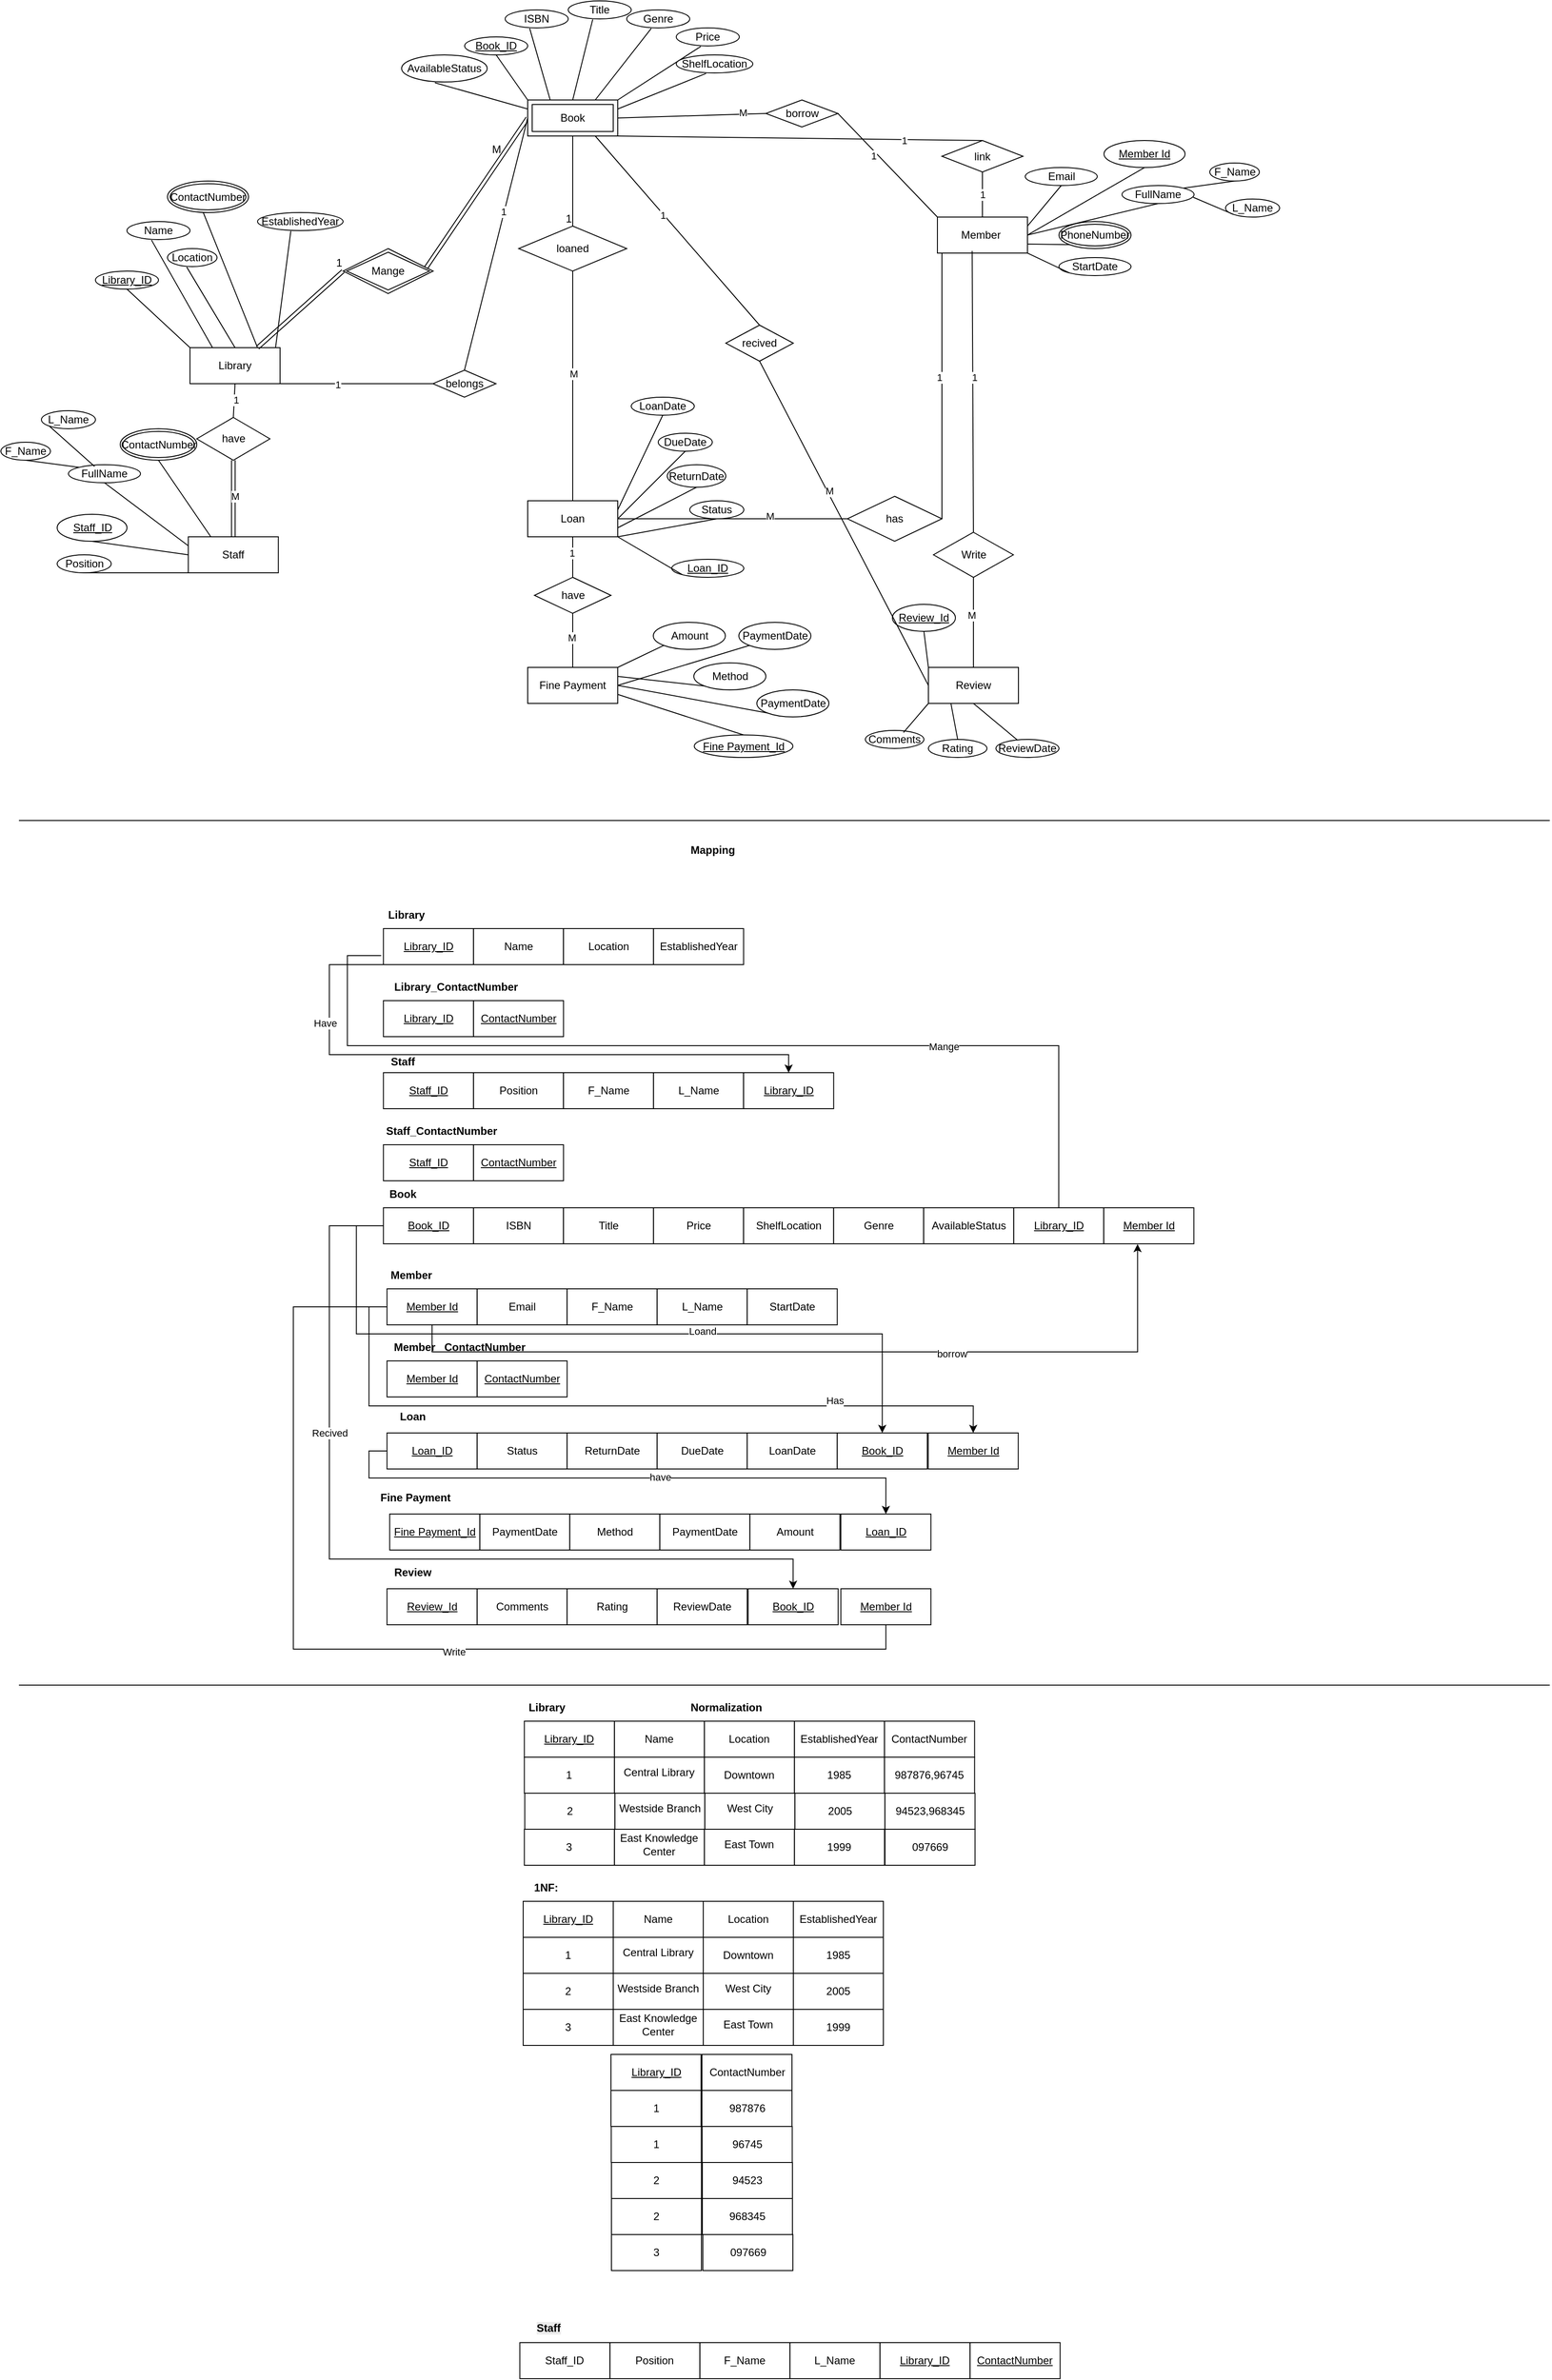 <mxfile version="27.0.5">
  <diagram name="Page-1" id="n3tJ63SBIaaYBElga2Oz">
    <mxGraphModel dx="2428" dy="772" grid="1" gridSize="10" guides="1" tooltips="1" connect="1" arrows="1" fold="1" page="1" pageScale="1" pageWidth="850" pageHeight="1100" math="0" shadow="0">
      <root>
        <mxCell id="0" />
        <mxCell id="1" parent="0" />
        <mxCell id="hbLjimjaeWcvPkLzuB9d-2" value="Library" style="whiteSpace=wrap;html=1;align=center;" vertex="1" parent="1">
          <mxGeometry x="190" y="395" width="100" height="40" as="geometry" />
        </mxCell>
        <mxCell id="hbLjimjaeWcvPkLzuB9d-3" value="Book" style="whiteSpace=wrap;html=1;align=center;" vertex="1" parent="1">
          <mxGeometry x="565" y="120" width="100" height="40" as="geometry" />
        </mxCell>
        <mxCell id="hbLjimjaeWcvPkLzuB9d-4" value="Member&amp;nbsp;" style="whiteSpace=wrap;html=1;align=center;" vertex="1" parent="1">
          <mxGeometry x="1020" y="250" width="100" height="40" as="geometry" />
        </mxCell>
        <mxCell id="hbLjimjaeWcvPkLzuB9d-5" value="Loan" style="whiteSpace=wrap;html=1;align=center;" vertex="1" parent="1">
          <mxGeometry x="565" y="565" width="100" height="40" as="geometry" />
        </mxCell>
        <mxCell id="hbLjimjaeWcvPkLzuB9d-6" value="Fine Payment" style="whiteSpace=wrap;html=1;align=center;" vertex="1" parent="1">
          <mxGeometry x="565" y="750" width="100" height="40" as="geometry" />
        </mxCell>
        <mxCell id="hbLjimjaeWcvPkLzuB9d-7" value="Staff" style="whiteSpace=wrap;html=1;align=center;" vertex="1" parent="1">
          <mxGeometry x="188.12" y="605" width="100" height="40" as="geometry" />
        </mxCell>
        <mxCell id="hbLjimjaeWcvPkLzuB9d-8" value="Review" style="whiteSpace=wrap;html=1;align=center;" vertex="1" parent="1">
          <mxGeometry x="1010" y="750" width="100" height="40" as="geometry" />
        </mxCell>
        <mxCell id="hbLjimjaeWcvPkLzuB9d-9" value="Name" style="ellipse;whiteSpace=wrap;html=1;align=center;" vertex="1" parent="1">
          <mxGeometry x="120" y="255" width="70" height="20" as="geometry" />
        </mxCell>
        <mxCell id="hbLjimjaeWcvPkLzuB9d-10" value="Library_ID" style="ellipse;whiteSpace=wrap;html=1;align=center;fontStyle=4;" vertex="1" parent="1">
          <mxGeometry x="85" y="310" width="70" height="20" as="geometry" />
        </mxCell>
        <mxCell id="hbLjimjaeWcvPkLzuB9d-11" value="" style="endArrow=none;html=1;rounded=0;exitX=0.5;exitY=1;exitDx=0;exitDy=0;entryX=0;entryY=0;entryDx=0;entryDy=0;" edge="1" parent="1" source="hbLjimjaeWcvPkLzuB9d-10" target="hbLjimjaeWcvPkLzuB9d-2">
          <mxGeometry relative="1" as="geometry">
            <mxPoint x="135" y="345" as="sourcePoint" />
            <mxPoint x="380" y="485" as="targetPoint" />
          </mxGeometry>
        </mxCell>
        <mxCell id="hbLjimjaeWcvPkLzuB9d-12" value="" style="endArrow=none;html=1;rounded=0;exitX=0.389;exitY=1.028;exitDx=0;exitDy=0;exitPerimeter=0;entryX=0.25;entryY=0;entryDx=0;entryDy=0;" edge="1" parent="1" source="hbLjimjaeWcvPkLzuB9d-9" target="hbLjimjaeWcvPkLzuB9d-2">
          <mxGeometry relative="1" as="geometry">
            <mxPoint x="220" y="485" as="sourcePoint" />
            <mxPoint x="380" y="485" as="targetPoint" />
          </mxGeometry>
        </mxCell>
        <mxCell id="hbLjimjaeWcvPkLzuB9d-13" value="Location" style="ellipse;whiteSpace=wrap;html=1;align=center;" vertex="1" parent="1">
          <mxGeometry x="165" y="285" width="55" height="20" as="geometry" />
        </mxCell>
        <mxCell id="hbLjimjaeWcvPkLzuB9d-14" value="" style="endArrow=none;html=1;rounded=0;exitX=0.389;exitY=1.028;exitDx=0;exitDy=0;exitPerimeter=0;entryX=0.5;entryY=0;entryDx=0;entryDy=0;" edge="1" parent="1" source="hbLjimjaeWcvPkLzuB9d-13" target="hbLjimjaeWcvPkLzuB9d-2">
          <mxGeometry relative="1" as="geometry">
            <mxPoint x="285" y="485" as="sourcePoint" />
            <mxPoint x="280" y="395" as="targetPoint" />
          </mxGeometry>
        </mxCell>
        <mxCell id="hbLjimjaeWcvPkLzuB9d-15" value="EstablishedYear" style="ellipse;whiteSpace=wrap;html=1;align=center;" vertex="1" parent="1">
          <mxGeometry x="265" y="245" width="95" height="20" as="geometry" />
        </mxCell>
        <mxCell id="hbLjimjaeWcvPkLzuB9d-16" value="" style="endArrow=none;html=1;rounded=0;exitX=0.389;exitY=1.028;exitDx=0;exitDy=0;exitPerimeter=0;entryX=0.5;entryY=0;entryDx=0;entryDy=0;" edge="1" parent="1" source="hbLjimjaeWcvPkLzuB9d-15">
          <mxGeometry relative="1" as="geometry">
            <mxPoint x="330" y="485" as="sourcePoint" />
            <mxPoint x="285" y="395" as="targetPoint" />
          </mxGeometry>
        </mxCell>
        <mxCell id="hbLjimjaeWcvPkLzuB9d-18" value="" style="endArrow=none;html=1;rounded=0;exitX=0.433;exitY=0.945;exitDx=0;exitDy=0;entryX=0.75;entryY=0;entryDx=0;entryDy=0;exitPerimeter=0;" edge="1" parent="1" source="hbLjimjaeWcvPkLzuB9d-47" target="hbLjimjaeWcvPkLzuB9d-2">
          <mxGeometry relative="1" as="geometry">
            <mxPoint x="220" y="245" as="sourcePoint" />
            <mxPoint x="330" y="445" as="targetPoint" />
          </mxGeometry>
        </mxCell>
        <mxCell id="hbLjimjaeWcvPkLzuB9d-19" value="Book_ID" style="ellipse;whiteSpace=wrap;html=1;align=center;fontStyle=4;" vertex="1" parent="1">
          <mxGeometry x="495" y="50" width="70" height="20" as="geometry" />
        </mxCell>
        <mxCell id="hbLjimjaeWcvPkLzuB9d-20" value="" style="endArrow=none;html=1;rounded=0;exitX=0.5;exitY=1;exitDx=0;exitDy=0;entryX=0;entryY=0;entryDx=0;entryDy=0;" edge="1" parent="1" source="hbLjimjaeWcvPkLzuB9d-19" target="hbLjimjaeWcvPkLzuB9d-3">
          <mxGeometry relative="1" as="geometry">
            <mxPoint x="615" y="210" as="sourcePoint" />
            <mxPoint x="585" y="120" as="targetPoint" />
          </mxGeometry>
        </mxCell>
        <mxCell id="hbLjimjaeWcvPkLzuB9d-23" value="ISBN" style="ellipse;whiteSpace=wrap;html=1;align=center;" vertex="1" parent="1">
          <mxGeometry x="540" y="20" width="70" height="20" as="geometry" />
        </mxCell>
        <mxCell id="hbLjimjaeWcvPkLzuB9d-24" value="" style="endArrow=none;html=1;rounded=0;exitX=0.389;exitY=1.028;exitDx=0;exitDy=0;exitPerimeter=0;entryX=0.25;entryY=0;entryDx=0;entryDy=0;" edge="1" parent="1" source="hbLjimjaeWcvPkLzuB9d-23" target="hbLjimjaeWcvPkLzuB9d-3">
          <mxGeometry relative="1" as="geometry">
            <mxPoint x="640" y="250" as="sourcePoint" />
            <mxPoint x="625" y="170" as="targetPoint" />
          </mxGeometry>
        </mxCell>
        <mxCell id="hbLjimjaeWcvPkLzuB9d-25" value="Title" style="ellipse;whiteSpace=wrap;html=1;align=center;" vertex="1" parent="1">
          <mxGeometry x="610" y="10" width="70" height="20" as="geometry" />
        </mxCell>
        <mxCell id="hbLjimjaeWcvPkLzuB9d-26" value="" style="endArrow=none;html=1;rounded=0;exitX=0.389;exitY=1.028;exitDx=0;exitDy=0;exitPerimeter=0;entryX=0.5;entryY=0;entryDx=0;entryDy=0;" edge="1" parent="1" source="hbLjimjaeWcvPkLzuB9d-25" target="hbLjimjaeWcvPkLzuB9d-3">
          <mxGeometry relative="1" as="geometry">
            <mxPoint x="710" y="240" as="sourcePoint" />
            <mxPoint x="630" y="110" as="targetPoint" />
          </mxGeometry>
        </mxCell>
        <mxCell id="hbLjimjaeWcvPkLzuB9d-27" value="Genre" style="ellipse;whiteSpace=wrap;html=1;align=center;" vertex="1" parent="1">
          <mxGeometry x="675" y="20" width="70" height="20" as="geometry" />
        </mxCell>
        <mxCell id="hbLjimjaeWcvPkLzuB9d-28" value="" style="endArrow=none;html=1;rounded=0;exitX=0.389;exitY=1.028;exitDx=0;exitDy=0;exitPerimeter=0;entryX=0.75;entryY=0;entryDx=0;entryDy=0;" edge="1" parent="1" source="hbLjimjaeWcvPkLzuB9d-27" target="hbLjimjaeWcvPkLzuB9d-3">
          <mxGeometry relative="1" as="geometry">
            <mxPoint x="775" y="250" as="sourcePoint" />
            <mxPoint x="680" y="130" as="targetPoint" />
          </mxGeometry>
        </mxCell>
        <mxCell id="hbLjimjaeWcvPkLzuB9d-29" value="Price" style="ellipse;whiteSpace=wrap;html=1;align=center;" vertex="1" parent="1">
          <mxGeometry x="730" y="40" width="70" height="20" as="geometry" />
        </mxCell>
        <mxCell id="hbLjimjaeWcvPkLzuB9d-30" value="" style="endArrow=none;html=1;rounded=0;exitX=0.389;exitY=1.028;exitDx=0;exitDy=0;exitPerimeter=0;entryX=1;entryY=0;entryDx=0;entryDy=0;" edge="1" parent="1" source="hbLjimjaeWcvPkLzuB9d-29" target="hbLjimjaeWcvPkLzuB9d-3">
          <mxGeometry relative="1" as="geometry">
            <mxPoint x="830" y="270" as="sourcePoint" />
            <mxPoint x="695" y="140" as="targetPoint" />
          </mxGeometry>
        </mxCell>
        <mxCell id="hbLjimjaeWcvPkLzuB9d-31" value="AvailableStatus" style="ellipse;whiteSpace=wrap;html=1;align=center;" vertex="1" parent="1">
          <mxGeometry x="425" y="70" width="95" height="30" as="geometry" />
        </mxCell>
        <mxCell id="hbLjimjaeWcvPkLzuB9d-32" value="" style="endArrow=none;html=1;rounded=0;exitX=0.389;exitY=1.028;exitDx=0;exitDy=0;exitPerimeter=0;entryX=0;entryY=0.25;entryDx=0;entryDy=0;" edge="1" parent="1" source="hbLjimjaeWcvPkLzuB9d-31" target="hbLjimjaeWcvPkLzuB9d-3">
          <mxGeometry relative="1" as="geometry">
            <mxPoint x="670" y="410" as="sourcePoint" />
            <mxPoint x="545" y="260" as="targetPoint" />
          </mxGeometry>
        </mxCell>
        <mxCell id="hbLjimjaeWcvPkLzuB9d-33" value="ShelfLocation" style="ellipse;whiteSpace=wrap;html=1;align=center;" vertex="1" parent="1">
          <mxGeometry x="730" y="70" width="85" height="20" as="geometry" />
        </mxCell>
        <mxCell id="hbLjimjaeWcvPkLzuB9d-34" value="" style="endArrow=none;html=1;rounded=0;exitX=0.389;exitY=1.028;exitDx=0;exitDy=0;exitPerimeter=0;entryX=1;entryY=0.25;entryDx=0;entryDy=0;" edge="1" parent="1" source="hbLjimjaeWcvPkLzuB9d-33" target="hbLjimjaeWcvPkLzuB9d-3">
          <mxGeometry relative="1" as="geometry">
            <mxPoint x="830" y="300" as="sourcePoint" />
            <mxPoint x="665" y="150" as="targetPoint" />
          </mxGeometry>
        </mxCell>
        <mxCell id="hbLjimjaeWcvPkLzuB9d-35" value="Member Id" style="ellipse;whiteSpace=wrap;html=1;align=center;fontStyle=4;" vertex="1" parent="1">
          <mxGeometry x="1205" y="165" width="90" height="30" as="geometry" />
        </mxCell>
        <mxCell id="hbLjimjaeWcvPkLzuB9d-36" value="" style="endArrow=none;html=1;rounded=0;exitX=0.5;exitY=1;exitDx=0;exitDy=0;entryX=1;entryY=0.5;entryDx=0;entryDy=0;" edge="1" parent="1" source="hbLjimjaeWcvPkLzuB9d-35" target="hbLjimjaeWcvPkLzuB9d-4">
          <mxGeometry relative="1" as="geometry">
            <mxPoint x="1022.5" y="195" as="sourcePoint" />
            <mxPoint x="1032" y="245" as="targetPoint" />
          </mxGeometry>
        </mxCell>
        <mxCell id="hbLjimjaeWcvPkLzuB9d-37" value="FullName" style="ellipse;whiteSpace=wrap;html=1;align=center;" vertex="1" parent="1">
          <mxGeometry x="1225" y="215" width="80" height="20" as="geometry" />
        </mxCell>
        <mxCell id="hbLjimjaeWcvPkLzuB9d-38" value="" style="endArrow=none;html=1;rounded=0;exitX=0.5;exitY=1;exitDx=0;exitDy=0;entryX=1;entryY=0.5;entryDx=0;entryDy=0;" edge="1" parent="1" source="hbLjimjaeWcvPkLzuB9d-37" target="hbLjimjaeWcvPkLzuB9d-4">
          <mxGeometry relative="1" as="geometry">
            <mxPoint x="1177.5" y="185" as="sourcePoint" />
            <mxPoint x="1337.5" y="185" as="targetPoint" />
          </mxGeometry>
        </mxCell>
        <mxCell id="hbLjimjaeWcvPkLzuB9d-40" value="Email" style="ellipse;whiteSpace=wrap;html=1;align=center;" vertex="1" parent="1">
          <mxGeometry x="1117.5" y="195" width="80" height="20" as="geometry" />
        </mxCell>
        <mxCell id="hbLjimjaeWcvPkLzuB9d-41" value="" style="endArrow=none;html=1;rounded=0;exitX=0.5;exitY=1;exitDx=0;exitDy=0;entryX=1;entryY=0.25;entryDx=0;entryDy=0;" edge="1" parent="1" source="hbLjimjaeWcvPkLzuB9d-40" target="hbLjimjaeWcvPkLzuB9d-4">
          <mxGeometry relative="1" as="geometry">
            <mxPoint x="1352.5" y="480" as="sourcePoint" />
            <mxPoint x="1220" y="550" as="targetPoint" />
          </mxGeometry>
        </mxCell>
        <mxCell id="hbLjimjaeWcvPkLzuB9d-43" value="" style="endArrow=none;html=1;rounded=0;exitX=0;exitY=1;exitDx=0;exitDy=0;entryX=1;entryY=0.75;entryDx=0;entryDy=0;" edge="1" parent="1" source="hbLjimjaeWcvPkLzuB9d-46" target="hbLjimjaeWcvPkLzuB9d-4">
          <mxGeometry relative="1" as="geometry">
            <mxPoint x="1327.5" y="490" as="sourcePoint" />
            <mxPoint x="1202.5" y="560" as="targetPoint" />
          </mxGeometry>
        </mxCell>
        <mxCell id="hbLjimjaeWcvPkLzuB9d-46" value="PhoneNumber" style="ellipse;shape=doubleEllipse;margin=3;whiteSpace=wrap;html=1;align=center;" vertex="1" parent="1">
          <mxGeometry x="1155" y="255" width="80" height="30" as="geometry" />
        </mxCell>
        <mxCell id="hbLjimjaeWcvPkLzuB9d-47" value="ContactNumber" style="ellipse;shape=doubleEllipse;margin=3;whiteSpace=wrap;html=1;align=center;" vertex="1" parent="1">
          <mxGeometry x="165" y="210" width="90" height="35" as="geometry" />
        </mxCell>
        <mxCell id="hbLjimjaeWcvPkLzuB9d-48" value="StartDate" style="ellipse;whiteSpace=wrap;html=1;align=center;" vertex="1" parent="1">
          <mxGeometry x="1155" y="295" width="80" height="20" as="geometry" />
        </mxCell>
        <mxCell id="hbLjimjaeWcvPkLzuB9d-49" value="" style="endArrow=none;html=1;rounded=0;exitX=1;exitY=1;exitDx=0;exitDy=0;entryX=0;entryY=1;entryDx=0;entryDy=0;" edge="1" parent="1" source="hbLjimjaeWcvPkLzuB9d-4" target="hbLjimjaeWcvPkLzuB9d-48">
          <mxGeometry relative="1" as="geometry">
            <mxPoint x="1272.5" y="480" as="sourcePoint" />
            <mxPoint x="1432.5" y="480" as="targetPoint" />
          </mxGeometry>
        </mxCell>
        <mxCell id="hbLjimjaeWcvPkLzuB9d-50" value="Loan_ID" style="ellipse;whiteSpace=wrap;html=1;align=center;fontStyle=4;" vertex="1" parent="1">
          <mxGeometry x="725" y="630" width="80" height="20" as="geometry" />
        </mxCell>
        <mxCell id="hbLjimjaeWcvPkLzuB9d-51" value="" style="endArrow=none;html=1;rounded=0;exitX=0;exitY=1;exitDx=0;exitDy=0;entryX=1;entryY=1;entryDx=0;entryDy=0;" edge="1" parent="1" source="hbLjimjaeWcvPkLzuB9d-50" target="hbLjimjaeWcvPkLzuB9d-5">
          <mxGeometry relative="1" as="geometry">
            <mxPoint x="250" y="420" as="sourcePoint" />
            <mxPoint x="410" y="420" as="targetPoint" />
          </mxGeometry>
        </mxCell>
        <mxCell id="hbLjimjaeWcvPkLzuB9d-52" value="LoanDate" style="ellipse;whiteSpace=wrap;html=1;align=center;" vertex="1" parent="1">
          <mxGeometry x="680" y="450" width="70" height="20" as="geometry" />
        </mxCell>
        <mxCell id="hbLjimjaeWcvPkLzuB9d-53" value="" style="endArrow=none;html=1;rounded=0;exitX=0.5;exitY=1;exitDx=0;exitDy=0;entryX=1;entryY=0.25;entryDx=0;entryDy=0;" edge="1" parent="1" source="hbLjimjaeWcvPkLzuB9d-52" target="hbLjimjaeWcvPkLzuB9d-5">
          <mxGeometry relative="1" as="geometry">
            <mxPoint x="250" y="310" as="sourcePoint" />
            <mxPoint x="410" y="310" as="targetPoint" />
          </mxGeometry>
        </mxCell>
        <mxCell id="hbLjimjaeWcvPkLzuB9d-54" value="DueDate" style="ellipse;whiteSpace=wrap;html=1;align=center;" vertex="1" parent="1">
          <mxGeometry x="710" y="490" width="60" height="20" as="geometry" />
        </mxCell>
        <mxCell id="hbLjimjaeWcvPkLzuB9d-55" value="" style="endArrow=none;html=1;rounded=0;exitX=0.5;exitY=1;exitDx=0;exitDy=0;entryX=1;entryY=0.5;entryDx=0;entryDy=0;" edge="1" parent="1" source="hbLjimjaeWcvPkLzuB9d-54" target="hbLjimjaeWcvPkLzuB9d-5">
          <mxGeometry relative="1" as="geometry">
            <mxPoint x="300" y="295" as="sourcePoint" />
            <mxPoint x="570" y="555" as="targetPoint" />
          </mxGeometry>
        </mxCell>
        <mxCell id="hbLjimjaeWcvPkLzuB9d-57" value="ReturnDate" style="ellipse;whiteSpace=wrap;html=1;align=center;" vertex="1" parent="1">
          <mxGeometry x="720" y="525" width="65" height="25" as="geometry" />
        </mxCell>
        <mxCell id="hbLjimjaeWcvPkLzuB9d-58" value="" style="endArrow=none;html=1;rounded=0;exitX=0.5;exitY=1;exitDx=0;exitDy=0;entryX=1;entryY=0.75;entryDx=0;entryDy=0;" edge="1" parent="1" source="hbLjimjaeWcvPkLzuB9d-57" target="hbLjimjaeWcvPkLzuB9d-5">
          <mxGeometry relative="1" as="geometry">
            <mxPoint x="285" y="310" as="sourcePoint" />
            <mxPoint x="490" y="575" as="targetPoint" />
          </mxGeometry>
        </mxCell>
        <mxCell id="hbLjimjaeWcvPkLzuB9d-59" value="Status" style="ellipse;whiteSpace=wrap;html=1;align=center;" vertex="1" parent="1">
          <mxGeometry x="745" y="565" width="60" height="20" as="geometry" />
        </mxCell>
        <mxCell id="hbLjimjaeWcvPkLzuB9d-60" value="" style="endArrow=none;html=1;rounded=0;exitX=0.5;exitY=1;exitDx=0;exitDy=0;entryX=1;entryY=1;entryDx=0;entryDy=0;" edge="1" parent="1" source="hbLjimjaeWcvPkLzuB9d-59" target="hbLjimjaeWcvPkLzuB9d-5">
          <mxGeometry relative="1" as="geometry">
            <mxPoint x="345" y="365" as="sourcePoint" />
            <mxPoint x="540" y="665" as="targetPoint" />
          </mxGeometry>
        </mxCell>
        <mxCell id="hbLjimjaeWcvPkLzuB9d-61" value="Fine Payment_Id" style="ellipse;whiteSpace=wrap;html=1;align=center;fontStyle=4;" vertex="1" parent="1">
          <mxGeometry x="750" y="825" width="109.5" height="25" as="geometry" />
        </mxCell>
        <mxCell id="hbLjimjaeWcvPkLzuB9d-63" value="" style="endArrow=none;html=1;rounded=0;exitX=0.5;exitY=0;exitDx=0;exitDy=0;entryX=1;entryY=0.75;entryDx=0;entryDy=0;" edge="1" parent="1" source="hbLjimjaeWcvPkLzuB9d-61" target="hbLjimjaeWcvPkLzuB9d-6">
          <mxGeometry relative="1" as="geometry">
            <mxPoint x="702.5" y="800" as="sourcePoint" />
            <mxPoint x="862.5" y="800" as="targetPoint" />
          </mxGeometry>
        </mxCell>
        <mxCell id="hbLjimjaeWcvPkLzuB9d-64" value="PaymentDate" style="ellipse;whiteSpace=wrap;html=1;align=center;" vertex="1" parent="1">
          <mxGeometry x="819.5" y="775" width="80" height="30" as="geometry" />
        </mxCell>
        <mxCell id="hbLjimjaeWcvPkLzuB9d-65" value="" style="endArrow=none;html=1;rounded=0;exitX=0;exitY=1;exitDx=0;exitDy=0;entryX=1;entryY=0.5;entryDx=0;entryDy=0;" edge="1" parent="1" source="hbLjimjaeWcvPkLzuB9d-64" target="hbLjimjaeWcvPkLzuB9d-6">
          <mxGeometry relative="1" as="geometry">
            <mxPoint x="702.5" y="800" as="sourcePoint" />
            <mxPoint x="862.5" y="800" as="targetPoint" />
          </mxGeometry>
        </mxCell>
        <mxCell id="hbLjimjaeWcvPkLzuB9d-66" value="PaymentDate" style="ellipse;whiteSpace=wrap;html=1;align=center;" vertex="1" parent="1">
          <mxGeometry x="799.5" y="700" width="80" height="30" as="geometry" />
        </mxCell>
        <mxCell id="hbLjimjaeWcvPkLzuB9d-67" value="" style="endArrow=none;html=1;rounded=0;exitX=0;exitY=1;exitDx=0;exitDy=0;entryX=1;entryY=0.5;entryDx=0;entryDy=0;" edge="1" parent="1" source="hbLjimjaeWcvPkLzuB9d-66" target="hbLjimjaeWcvPkLzuB9d-6">
          <mxGeometry relative="1" as="geometry">
            <mxPoint x="787.5" y="810" as="sourcePoint" />
            <mxPoint x="675.5" y="760" as="targetPoint" />
          </mxGeometry>
        </mxCell>
        <mxCell id="hbLjimjaeWcvPkLzuB9d-68" value="Amount" style="ellipse;whiteSpace=wrap;html=1;align=center;" vertex="1" parent="1">
          <mxGeometry x="704.5" y="700" width="80" height="30" as="geometry" />
        </mxCell>
        <mxCell id="hbLjimjaeWcvPkLzuB9d-69" value="" style="endArrow=none;html=1;rounded=0;exitX=0;exitY=1;exitDx=0;exitDy=0;entryX=1;entryY=0;entryDx=0;entryDy=0;" edge="1" parent="1" source="hbLjimjaeWcvPkLzuB9d-68" target="hbLjimjaeWcvPkLzuB9d-6">
          <mxGeometry relative="1" as="geometry">
            <mxPoint x="862.5" y="850" as="sourcePoint" />
            <mxPoint x="690.5" y="790" as="targetPoint" />
          </mxGeometry>
        </mxCell>
        <mxCell id="hbLjimjaeWcvPkLzuB9d-70" value="Method" style="ellipse;whiteSpace=wrap;html=1;align=center;" vertex="1" parent="1">
          <mxGeometry x="749.5" y="745" width="80" height="30" as="geometry" />
        </mxCell>
        <mxCell id="hbLjimjaeWcvPkLzuB9d-71" value="" style="endArrow=none;html=1;rounded=0;exitX=0;exitY=1;exitDx=0;exitDy=0;entryX=1;entryY=0.25;entryDx=0;entryDy=0;" edge="1" parent="1" source="hbLjimjaeWcvPkLzuB9d-70" target="hbLjimjaeWcvPkLzuB9d-6">
          <mxGeometry relative="1" as="geometry">
            <mxPoint x="874.5" y="890" as="sourcePoint" />
            <mxPoint x="672.5" y="770" as="targetPoint" />
          </mxGeometry>
        </mxCell>
        <mxCell id="hbLjimjaeWcvPkLzuB9d-72" value="Staff_ID" style="ellipse;whiteSpace=wrap;html=1;align=center;fontStyle=4;" vertex="1" parent="1">
          <mxGeometry x="42.5" y="580" width="77.5" height="30" as="geometry" />
        </mxCell>
        <mxCell id="hbLjimjaeWcvPkLzuB9d-73" value="" style="endArrow=none;html=1;rounded=0;exitX=0.5;exitY=1;exitDx=0;exitDy=0;entryX=0;entryY=0.5;entryDx=0;entryDy=0;" edge="1" parent="1" source="hbLjimjaeWcvPkLzuB9d-72" target="hbLjimjaeWcvPkLzuB9d-7">
          <mxGeometry relative="1" as="geometry">
            <mxPoint x="331.25" y="485" as="sourcePoint" />
            <mxPoint x="491.25" y="485" as="targetPoint" />
          </mxGeometry>
        </mxCell>
        <mxCell id="hbLjimjaeWcvPkLzuB9d-75" value="FullName" style="ellipse;whiteSpace=wrap;html=1;align=center;" vertex="1" parent="1">
          <mxGeometry x="55" y="525" width="80" height="20" as="geometry" />
        </mxCell>
        <mxCell id="hbLjimjaeWcvPkLzuB9d-76" value="" style="endArrow=none;html=1;rounded=0;exitX=0.5;exitY=1;exitDx=0;exitDy=0;entryX=0;entryY=0.25;entryDx=0;entryDy=0;" edge="1" parent="1" source="hbLjimjaeWcvPkLzuB9d-75" target="hbLjimjaeWcvPkLzuB9d-7">
          <mxGeometry relative="1" as="geometry">
            <mxPoint x="348.75" y="535" as="sourcePoint" />
            <mxPoint x="203.75" y="605" as="targetPoint" />
          </mxGeometry>
        </mxCell>
        <mxCell id="hbLjimjaeWcvPkLzuB9d-78" value="Position" style="ellipse;whiteSpace=wrap;html=1;align=center;" vertex="1" parent="1">
          <mxGeometry x="42.5" y="625" width="60" height="20" as="geometry" />
        </mxCell>
        <mxCell id="hbLjimjaeWcvPkLzuB9d-79" value="" style="endArrow=none;html=1;rounded=0;exitX=0.5;exitY=1;exitDx=0;exitDy=0;entryX=0;entryY=1;entryDx=0;entryDy=0;" edge="1" parent="1" source="hbLjimjaeWcvPkLzuB9d-78" target="hbLjimjaeWcvPkLzuB9d-7">
          <mxGeometry relative="1" as="geometry">
            <mxPoint x="408.75" y="535" as="sourcePoint" />
            <mxPoint x="279.25" y="605" as="targetPoint" />
          </mxGeometry>
        </mxCell>
        <mxCell id="hbLjimjaeWcvPkLzuB9d-82" value="" style="endArrow=none;html=1;rounded=0;exitX=0.5;exitY=1;exitDx=0;exitDy=0;entryX=0.25;entryY=0;entryDx=0;entryDy=0;" edge="1" parent="1" source="hbLjimjaeWcvPkLzuB9d-83" target="hbLjimjaeWcvPkLzuB9d-7">
          <mxGeometry relative="1" as="geometry">
            <mxPoint x="159.455" y="520.56" as="sourcePoint" />
            <mxPoint x="147.75" y="571.12" as="targetPoint" />
          </mxGeometry>
        </mxCell>
        <mxCell id="hbLjimjaeWcvPkLzuB9d-83" value="ContactNumber" style="ellipse;shape=doubleEllipse;margin=3;whiteSpace=wrap;html=1;align=center;" vertex="1" parent="1">
          <mxGeometry x="112.5" y="485" width="85" height="35" as="geometry" />
        </mxCell>
        <mxCell id="hbLjimjaeWcvPkLzuB9d-84" value="Review_Id" style="ellipse;whiteSpace=wrap;html=1;align=center;fontStyle=4;" vertex="1" parent="1">
          <mxGeometry x="970" y="680" width="70" height="30" as="geometry" />
        </mxCell>
        <mxCell id="hbLjimjaeWcvPkLzuB9d-85" value="" style="endArrow=none;html=1;rounded=0;exitX=0.5;exitY=1;exitDx=0;exitDy=0;entryX=0;entryY=0;entryDx=0;entryDy=0;" edge="1" parent="1" source="hbLjimjaeWcvPkLzuB9d-84" target="hbLjimjaeWcvPkLzuB9d-8">
          <mxGeometry relative="1" as="geometry">
            <mxPoint x="897.5" y="505" as="sourcePoint" />
            <mxPoint x="1057.5" y="505" as="targetPoint" />
          </mxGeometry>
        </mxCell>
        <mxCell id="hbLjimjaeWcvPkLzuB9d-86" value="Rating" style="ellipse;whiteSpace=wrap;html=1;align=center;" vertex="1" parent="1">
          <mxGeometry x="1010" y="830" width="65" height="20" as="geometry" />
        </mxCell>
        <mxCell id="hbLjimjaeWcvPkLzuB9d-87" value="" style="endArrow=none;html=1;rounded=0;exitX=0.5;exitY=0;exitDx=0;exitDy=0;entryX=0.25;entryY=1;entryDx=0;entryDy=0;" edge="1" parent="1" source="hbLjimjaeWcvPkLzuB9d-86" target="hbLjimjaeWcvPkLzuB9d-8">
          <mxGeometry relative="1" as="geometry">
            <mxPoint x="897.5" y="505" as="sourcePoint" />
            <mxPoint x="1057.5" y="505" as="targetPoint" />
          </mxGeometry>
        </mxCell>
        <mxCell id="hbLjimjaeWcvPkLzuB9d-88" value="Comments" style="ellipse;whiteSpace=wrap;html=1;align=center;" vertex="1" parent="1">
          <mxGeometry x="940" y="820" width="65" height="20" as="geometry" />
        </mxCell>
        <mxCell id="hbLjimjaeWcvPkLzuB9d-89" value="" style="endArrow=none;html=1;rounded=0;exitX=0.651;exitY=0.116;exitDx=0;exitDy=0;entryX=0;entryY=1;entryDx=0;entryDy=0;exitPerimeter=0;" edge="1" parent="1" source="hbLjimjaeWcvPkLzuB9d-88" target="hbLjimjaeWcvPkLzuB9d-8">
          <mxGeometry relative="1" as="geometry">
            <mxPoint x="947.5" y="485" as="sourcePoint" />
            <mxPoint x="1217.5" y="760" as="targetPoint" />
          </mxGeometry>
        </mxCell>
        <mxCell id="hbLjimjaeWcvPkLzuB9d-90" value="ReviewDate" style="ellipse;whiteSpace=wrap;html=1;align=center;" vertex="1" parent="1">
          <mxGeometry x="1085" y="830" width="70" height="20" as="geometry" />
        </mxCell>
        <mxCell id="hbLjimjaeWcvPkLzuB9d-91" value="" style="endArrow=none;html=1;rounded=0;entryX=0.5;entryY=1;entryDx=0;entryDy=0;" edge="1" parent="1" source="hbLjimjaeWcvPkLzuB9d-90" target="hbLjimjaeWcvPkLzuB9d-8">
          <mxGeometry relative="1" as="geometry">
            <mxPoint x="957.5" y="495" as="sourcePoint" />
            <mxPoint x="1202.5" y="790" as="targetPoint" />
          </mxGeometry>
        </mxCell>
        <mxCell id="hbLjimjaeWcvPkLzuB9d-97" value="" style="shape=link;html=1;rounded=0;exitX=0.9;exitY=0.489;exitDx=0;exitDy=0;entryX=0;entryY=0.5;entryDx=0;entryDy=0;exitPerimeter=0;" edge="1" parent="1" source="hbLjimjaeWcvPkLzuB9d-119" target="hbLjimjaeWcvPkLzuB9d-3">
          <mxGeometry relative="1" as="geometry">
            <mxPoint x="390" y="140" as="sourcePoint" />
            <mxPoint x="470" y="400" as="targetPoint" />
          </mxGeometry>
        </mxCell>
        <mxCell id="hbLjimjaeWcvPkLzuB9d-100" value="M" style="text;html=1;align=center;verticalAlign=middle;resizable=0;points=[];autosize=1;strokeColor=none;fillColor=none;" vertex="1" parent="1">
          <mxGeometry x="515" y="160" width="30" height="30" as="geometry" />
        </mxCell>
        <mxCell id="hbLjimjaeWcvPkLzuB9d-102" value="Book" style="shape=ext;margin=3;double=1;whiteSpace=wrap;html=1;align=center;" vertex="1" parent="1">
          <mxGeometry x="565" y="120" width="100" height="40" as="geometry" />
        </mxCell>
        <mxCell id="hbLjimjaeWcvPkLzuB9d-104" value="have" style="shape=rhombus;perimeter=rhombusPerimeter;whiteSpace=wrap;html=1;align=center;" vertex="1" parent="1">
          <mxGeometry x="197.5" y="472.5" width="81.25" height="47.5" as="geometry" />
        </mxCell>
        <mxCell id="hbLjimjaeWcvPkLzuB9d-105" value="" style="endArrow=none;html=1;rounded=0;exitX=0.5;exitY=1;exitDx=0;exitDy=0;entryX=0.5;entryY=0;entryDx=0;entryDy=0;" edge="1" parent="1" source="hbLjimjaeWcvPkLzuB9d-2" target="hbLjimjaeWcvPkLzuB9d-104">
          <mxGeometry relative="1" as="geometry">
            <mxPoint x="315" y="575" as="sourcePoint" />
            <mxPoint x="475" y="575" as="targetPoint" />
          </mxGeometry>
        </mxCell>
        <mxCell id="hbLjimjaeWcvPkLzuB9d-108" value="1" style="edgeLabel;html=1;align=center;verticalAlign=middle;resizable=0;points=[];" vertex="1" connectable="0" parent="hbLjimjaeWcvPkLzuB9d-105">
          <mxGeometry x="-0.033" y="2" relative="1" as="geometry">
            <mxPoint as="offset" />
          </mxGeometry>
        </mxCell>
        <mxCell id="hbLjimjaeWcvPkLzuB9d-106" value="" style="shape=link;html=1;rounded=0;exitX=0.5;exitY=1;exitDx=0;exitDy=0;entryX=0.5;entryY=0;entryDx=0;entryDy=0;" edge="1" parent="1" source="hbLjimjaeWcvPkLzuB9d-104" target="hbLjimjaeWcvPkLzuB9d-7">
          <mxGeometry relative="1" as="geometry">
            <mxPoint x="315" y="575" as="sourcePoint" />
            <mxPoint x="475" y="575" as="targetPoint" />
            <Array as="points" />
          </mxGeometry>
        </mxCell>
        <mxCell id="hbLjimjaeWcvPkLzuB9d-109" value="M" style="edgeLabel;html=1;align=center;verticalAlign=middle;resizable=0;points=[];" vertex="1" connectable="0" parent="hbLjimjaeWcvPkLzuB9d-106">
          <mxGeometry x="-0.053" y="2" relative="1" as="geometry">
            <mxPoint as="offset" />
          </mxGeometry>
        </mxCell>
        <mxCell id="hbLjimjaeWcvPkLzuB9d-110" value="has" style="shape=rhombus;perimeter=rhombusPerimeter;whiteSpace=wrap;html=1;align=center;" vertex="1" parent="1">
          <mxGeometry x="920" y="560" width="105" height="50" as="geometry" />
        </mxCell>
        <mxCell id="hbLjimjaeWcvPkLzuB9d-111" value="" style="endArrow=none;html=1;rounded=0;exitX=1;exitY=0.5;exitDx=0;exitDy=0;" edge="1" parent="1" source="hbLjimjaeWcvPkLzuB9d-110">
          <mxGeometry relative="1" as="geometry">
            <mxPoint x="930" y="290" as="sourcePoint" />
            <mxPoint x="1025" y="290" as="targetPoint" />
          </mxGeometry>
        </mxCell>
        <mxCell id="hbLjimjaeWcvPkLzuB9d-114" value="1" style="edgeLabel;html=1;align=center;verticalAlign=middle;resizable=0;points=[];" vertex="1" connectable="0" parent="hbLjimjaeWcvPkLzuB9d-111">
          <mxGeometry x="0.068" y="3" relative="1" as="geometry">
            <mxPoint as="offset" />
          </mxGeometry>
        </mxCell>
        <mxCell id="hbLjimjaeWcvPkLzuB9d-116" value="" style="endArrow=none;html=1;rounded=0;entryX=1;entryY=0.5;entryDx=0;entryDy=0;exitX=0;exitY=0.5;exitDx=0;exitDy=0;" edge="1" parent="1" source="hbLjimjaeWcvPkLzuB9d-110" target="hbLjimjaeWcvPkLzuB9d-5">
          <mxGeometry relative="1" as="geometry">
            <mxPoint x="940" y="580" as="sourcePoint" />
            <mxPoint x="530" y="410" as="targetPoint" />
          </mxGeometry>
        </mxCell>
        <mxCell id="hbLjimjaeWcvPkLzuB9d-117" value="M" style="edgeLabel;html=1;align=center;verticalAlign=middle;resizable=0;points=[];" vertex="1" connectable="0" parent="hbLjimjaeWcvPkLzuB9d-116">
          <mxGeometry x="-0.325" y="-3" relative="1" as="geometry">
            <mxPoint as="offset" />
          </mxGeometry>
        </mxCell>
        <mxCell id="hbLjimjaeWcvPkLzuB9d-119" value="Mange" style="shape=rhombus;double=1;perimeter=rhombusPerimeter;whiteSpace=wrap;html=1;align=center;" vertex="1" parent="1">
          <mxGeometry x="360" y="285" width="100" height="50" as="geometry" />
        </mxCell>
        <mxCell id="hbLjimjaeWcvPkLzuB9d-121" value="" style="shape=link;html=1;rounded=0;entryX=0;entryY=0.5;entryDx=0;entryDy=0;exitX=0.75;exitY=0;exitDx=0;exitDy=0;" edge="1" parent="1" source="hbLjimjaeWcvPkLzuB9d-2" target="hbLjimjaeWcvPkLzuB9d-119">
          <mxGeometry relative="1" as="geometry">
            <mxPoint x="290" y="415" as="sourcePoint" />
            <mxPoint x="452.5" y="414.5" as="targetPoint" />
          </mxGeometry>
        </mxCell>
        <mxCell id="hbLjimjaeWcvPkLzuB9d-122" value="1" style="resizable=0;html=1;whiteSpace=wrap;align=right;verticalAlign=bottom;" connectable="0" vertex="1" parent="hbLjimjaeWcvPkLzuB9d-121">
          <mxGeometry x="1" relative="1" as="geometry" />
        </mxCell>
        <mxCell id="hbLjimjaeWcvPkLzuB9d-123" value="loaned" style="shape=rhombus;perimeter=rhombusPerimeter;whiteSpace=wrap;html=1;align=center;" vertex="1" parent="1">
          <mxGeometry x="555" y="260" width="120" height="50" as="geometry" />
        </mxCell>
        <mxCell id="hbLjimjaeWcvPkLzuB9d-127" value="" style="endArrow=none;html=1;rounded=0;exitX=0.5;exitY=1;exitDx=0;exitDy=0;entryX=0.5;entryY=0;entryDx=0;entryDy=0;" edge="1" parent="1" source="hbLjimjaeWcvPkLzuB9d-102" target="hbLjimjaeWcvPkLzuB9d-123">
          <mxGeometry relative="1" as="geometry">
            <mxPoint x="390" y="370" as="sourcePoint" />
            <mxPoint x="550" y="370" as="targetPoint" />
          </mxGeometry>
        </mxCell>
        <mxCell id="hbLjimjaeWcvPkLzuB9d-128" value="1" style="resizable=0;html=1;whiteSpace=wrap;align=right;verticalAlign=bottom;" connectable="0" vertex="1" parent="hbLjimjaeWcvPkLzuB9d-127">
          <mxGeometry x="1" relative="1" as="geometry" />
        </mxCell>
        <mxCell id="hbLjimjaeWcvPkLzuB9d-129" value="" style="endArrow=none;html=1;rounded=0;exitX=0.5;exitY=1;exitDx=0;exitDy=0;entryX=0.5;entryY=0;entryDx=0;entryDy=0;" edge="1" parent="1" source="hbLjimjaeWcvPkLzuB9d-123" target="hbLjimjaeWcvPkLzuB9d-5">
          <mxGeometry relative="1" as="geometry">
            <mxPoint x="390" y="370" as="sourcePoint" />
            <mxPoint x="550" y="370" as="targetPoint" />
          </mxGeometry>
        </mxCell>
        <mxCell id="hbLjimjaeWcvPkLzuB9d-131" value="M" style="edgeLabel;html=1;align=center;verticalAlign=middle;resizable=0;points=[];" vertex="1" connectable="0" parent="hbLjimjaeWcvPkLzuB9d-129">
          <mxGeometry x="-0.107" y="1" relative="1" as="geometry">
            <mxPoint as="offset" />
          </mxGeometry>
        </mxCell>
        <mxCell id="hbLjimjaeWcvPkLzuB9d-133" value="have" style="shape=rhombus;perimeter=rhombusPerimeter;whiteSpace=wrap;html=1;align=center;" vertex="1" parent="1">
          <mxGeometry x="572.5" y="650" width="85" height="40" as="geometry" />
        </mxCell>
        <mxCell id="hbLjimjaeWcvPkLzuB9d-134" value="" style="endArrow=none;html=1;rounded=0;exitX=0.5;exitY=0;exitDx=0;exitDy=0;entryX=0.5;entryY=1;entryDx=0;entryDy=0;" edge="1" parent="1" source="hbLjimjaeWcvPkLzuB9d-133" target="hbLjimjaeWcvPkLzuB9d-5">
          <mxGeometry relative="1" as="geometry">
            <mxPoint x="510" y="590" as="sourcePoint" />
            <mxPoint x="670" y="590" as="targetPoint" />
          </mxGeometry>
        </mxCell>
        <mxCell id="hbLjimjaeWcvPkLzuB9d-136" value="1" style="edgeLabel;html=1;align=center;verticalAlign=middle;resizable=0;points=[];" vertex="1" connectable="0" parent="hbLjimjaeWcvPkLzuB9d-134">
          <mxGeometry x="0.213" y="1" relative="1" as="geometry">
            <mxPoint as="offset" />
          </mxGeometry>
        </mxCell>
        <mxCell id="hbLjimjaeWcvPkLzuB9d-137" value="" style="endArrow=none;html=1;rounded=0;exitX=0.5;exitY=0;exitDx=0;exitDy=0;entryX=0.5;entryY=1;entryDx=0;entryDy=0;" edge="1" parent="1" source="hbLjimjaeWcvPkLzuB9d-6" target="hbLjimjaeWcvPkLzuB9d-133">
          <mxGeometry relative="1" as="geometry">
            <mxPoint x="510" y="590" as="sourcePoint" />
            <mxPoint x="670" y="590" as="targetPoint" />
          </mxGeometry>
        </mxCell>
        <mxCell id="hbLjimjaeWcvPkLzuB9d-138" value="M" style="edgeLabel;html=1;align=center;verticalAlign=middle;resizable=0;points=[];" vertex="1" connectable="0" parent="hbLjimjaeWcvPkLzuB9d-137">
          <mxGeometry x="0.106" y="1" relative="1" as="geometry">
            <mxPoint as="offset" />
          </mxGeometry>
        </mxCell>
        <mxCell id="hbLjimjaeWcvPkLzuB9d-141" value="Write" style="shape=rhombus;perimeter=rhombusPerimeter;whiteSpace=wrap;html=1;align=center;" vertex="1" parent="1">
          <mxGeometry x="1015.62" y="600" width="88.75" height="50" as="geometry" />
        </mxCell>
        <mxCell id="hbLjimjaeWcvPkLzuB9d-142" value="" style="endArrow=none;html=1;rounded=0;exitX=0.386;exitY=0.942;exitDx=0;exitDy=0;exitPerimeter=0;entryX=0.5;entryY=0;entryDx=0;entryDy=0;" edge="1" parent="1" source="hbLjimjaeWcvPkLzuB9d-4" target="hbLjimjaeWcvPkLzuB9d-141">
          <mxGeometry relative="1" as="geometry">
            <mxPoint x="1337.5" y="570" as="sourcePoint" />
            <mxPoint x="1497.5" y="570" as="targetPoint" />
          </mxGeometry>
        </mxCell>
        <mxCell id="hbLjimjaeWcvPkLzuB9d-146" value="1" style="edgeLabel;html=1;align=center;verticalAlign=middle;resizable=0;points=[];" vertex="1" connectable="0" parent="hbLjimjaeWcvPkLzuB9d-142">
          <mxGeometry x="-0.1" y="2" relative="1" as="geometry">
            <mxPoint as="offset" />
          </mxGeometry>
        </mxCell>
        <mxCell id="hbLjimjaeWcvPkLzuB9d-143" value="" style="endArrow=none;html=1;rounded=0;exitX=0.5;exitY=1;exitDx=0;exitDy=0;entryX=0.5;entryY=0;entryDx=0;entryDy=0;" edge="1" parent="1" source="hbLjimjaeWcvPkLzuB9d-141" target="hbLjimjaeWcvPkLzuB9d-8">
          <mxGeometry relative="1" as="geometry">
            <mxPoint x="1322.5" y="799.41" as="sourcePoint" />
            <mxPoint x="1482.5" y="799.41" as="targetPoint" />
          </mxGeometry>
        </mxCell>
        <mxCell id="hbLjimjaeWcvPkLzuB9d-145" value="M" style="edgeLabel;html=1;align=center;verticalAlign=middle;resizable=0;points=[];" vertex="1" connectable="0" parent="hbLjimjaeWcvPkLzuB9d-143">
          <mxGeometry x="-0.175" y="-2" relative="1" as="geometry">
            <mxPoint as="offset" />
          </mxGeometry>
        </mxCell>
        <mxCell id="hbLjimjaeWcvPkLzuB9d-147" value="recived" style="shape=rhombus;perimeter=rhombusPerimeter;whiteSpace=wrap;html=1;align=center;" vertex="1" parent="1">
          <mxGeometry x="785" y="370" width="75" height="40" as="geometry" />
        </mxCell>
        <mxCell id="hbLjimjaeWcvPkLzuB9d-148" value="" style="endArrow=none;html=1;rounded=0;exitX=0.75;exitY=1;exitDx=0;exitDy=0;entryX=0.5;entryY=0;entryDx=0;entryDy=0;" edge="1" parent="1" source="hbLjimjaeWcvPkLzuB9d-102" target="hbLjimjaeWcvPkLzuB9d-147">
          <mxGeometry relative="1" as="geometry">
            <mxPoint x="1632.5" y="140" as="sourcePoint" />
            <mxPoint x="1497.5" y="570" as="targetPoint" />
          </mxGeometry>
        </mxCell>
        <mxCell id="hbLjimjaeWcvPkLzuB9d-149" value="1" style="edgeLabel;html=1;align=center;verticalAlign=middle;resizable=0;points=[];" vertex="1" connectable="0" parent="hbLjimjaeWcvPkLzuB9d-148">
          <mxGeometry x="-0.173" y="-1" relative="1" as="geometry">
            <mxPoint as="offset" />
          </mxGeometry>
        </mxCell>
        <mxCell id="hbLjimjaeWcvPkLzuB9d-150" value="" style="endArrow=none;html=1;rounded=0;exitX=0;exitY=0.5;exitDx=0;exitDy=0;entryX=0.5;entryY=1;entryDx=0;entryDy=0;" edge="1" parent="1" source="hbLjimjaeWcvPkLzuB9d-8" target="hbLjimjaeWcvPkLzuB9d-147">
          <mxGeometry relative="1" as="geometry">
            <mxPoint x="1337.5" y="570" as="sourcePoint" />
            <mxPoint x="1497.5" y="570" as="targetPoint" />
          </mxGeometry>
        </mxCell>
        <mxCell id="hbLjimjaeWcvPkLzuB9d-151" value="M" style="edgeLabel;html=1;align=center;verticalAlign=middle;resizable=0;points=[];" vertex="1" connectable="0" parent="hbLjimjaeWcvPkLzuB9d-150">
          <mxGeometry x="0.196" y="-2" relative="1" as="geometry">
            <mxPoint as="offset" />
          </mxGeometry>
        </mxCell>
        <mxCell id="hbLjimjaeWcvPkLzuB9d-152" value="borrow" style="shape=rhombus;perimeter=rhombusPerimeter;whiteSpace=wrap;html=1;align=center;" vertex="1" parent="1">
          <mxGeometry x="829.5" y="120" width="80" height="30" as="geometry" />
        </mxCell>
        <mxCell id="hbLjimjaeWcvPkLzuB9d-156" value="" style="endArrow=none;html=1;rounded=0;entryX=1;entryY=0.5;entryDx=0;entryDy=0;exitX=0;exitY=0;exitDx=0;exitDy=0;" edge="1" parent="1" source="hbLjimjaeWcvPkLzuB9d-4" target="hbLjimjaeWcvPkLzuB9d-152">
          <mxGeometry relative="1" as="geometry">
            <mxPoint x="1115" y="540" as="sourcePoint" />
            <mxPoint x="1477.5" y="560" as="targetPoint" />
          </mxGeometry>
        </mxCell>
        <mxCell id="hbLjimjaeWcvPkLzuB9d-157" value="1" style="edgeLabel;html=1;align=center;verticalAlign=middle;resizable=0;points=[];" vertex="1" connectable="0" parent="hbLjimjaeWcvPkLzuB9d-156">
          <mxGeometry x="0.239" y="4" relative="1" as="geometry">
            <mxPoint as="offset" />
          </mxGeometry>
        </mxCell>
        <mxCell id="hbLjimjaeWcvPkLzuB9d-158" value="" style="endArrow=none;html=1;rounded=0;exitX=0;exitY=0.5;exitDx=0;exitDy=0;entryX=1;entryY=0.5;entryDx=0;entryDy=0;" edge="1" parent="1" source="hbLjimjaeWcvPkLzuB9d-152" target="hbLjimjaeWcvPkLzuB9d-102">
          <mxGeometry relative="1" as="geometry">
            <mxPoint x="1317.5" y="560" as="sourcePoint" />
            <mxPoint x="1632.5" y="130" as="targetPoint" />
          </mxGeometry>
        </mxCell>
        <mxCell id="hbLjimjaeWcvPkLzuB9d-159" value="M" style="edgeLabel;html=1;align=center;verticalAlign=middle;resizable=0;points=[];" vertex="1" connectable="0" parent="hbLjimjaeWcvPkLzuB9d-158">
          <mxGeometry x="-0.688" y="-1" relative="1" as="geometry">
            <mxPoint y="-1" as="offset" />
          </mxGeometry>
        </mxCell>
        <mxCell id="hbLjimjaeWcvPkLzuB9d-160" value="belongs" style="shape=rhombus;perimeter=rhombusPerimeter;whiteSpace=wrap;html=1;align=center;" vertex="1" parent="1">
          <mxGeometry x="459.77" y="420" width="70" height="30" as="geometry" />
        </mxCell>
        <mxCell id="hbLjimjaeWcvPkLzuB9d-163" value="" style="endArrow=none;html=1;rounded=0;exitX=1;exitY=1;exitDx=0;exitDy=0;entryX=0;entryY=0.5;entryDx=0;entryDy=0;" edge="1" parent="1" source="hbLjimjaeWcvPkLzuB9d-2" target="hbLjimjaeWcvPkLzuB9d-160">
          <mxGeometry relative="1" as="geometry">
            <mxPoint x="345" y="855" as="sourcePoint" />
            <mxPoint x="505" y="855" as="targetPoint" />
          </mxGeometry>
        </mxCell>
        <mxCell id="hbLjimjaeWcvPkLzuB9d-164" value="1" style="edgeLabel;html=1;align=center;verticalAlign=middle;resizable=0;points=[];" vertex="1" connectable="0" parent="hbLjimjaeWcvPkLzuB9d-163">
          <mxGeometry x="-0.254" y="-1" relative="1" as="geometry">
            <mxPoint as="offset" />
          </mxGeometry>
        </mxCell>
        <mxCell id="hbLjimjaeWcvPkLzuB9d-165" value="" style="endArrow=none;html=1;rounded=0;exitX=0;exitY=0.5;exitDx=0;exitDy=0;entryX=0.5;entryY=0;entryDx=0;entryDy=0;" edge="1" parent="1" source="hbLjimjaeWcvPkLzuB9d-102" target="hbLjimjaeWcvPkLzuB9d-160">
          <mxGeometry relative="1" as="geometry">
            <mxPoint x="205" y="170" as="sourcePoint" />
            <mxPoint x="320" y="223" as="targetPoint" />
          </mxGeometry>
        </mxCell>
        <mxCell id="hbLjimjaeWcvPkLzuB9d-166" value="1" style="edgeLabel;html=1;align=center;verticalAlign=middle;resizable=0;points=[];" vertex="1" connectable="0" parent="hbLjimjaeWcvPkLzuB9d-165">
          <mxGeometry x="-0.254" y="-1" relative="1" as="geometry">
            <mxPoint as="offset" />
          </mxGeometry>
        </mxCell>
        <mxCell id="hbLjimjaeWcvPkLzuB9d-167" value="link" style="shape=rhombus;perimeter=rhombusPerimeter;whiteSpace=wrap;html=1;align=center;" vertex="1" parent="1">
          <mxGeometry x="1025" y="165" width="90" height="35" as="geometry" />
        </mxCell>
        <mxCell id="hbLjimjaeWcvPkLzuB9d-169" value="" style="endArrow=none;html=1;rounded=0;exitX=1;exitY=1;exitDx=0;exitDy=0;entryX=0.5;entryY=0;entryDx=0;entryDy=0;" edge="1" parent="1" source="hbLjimjaeWcvPkLzuB9d-102" target="hbLjimjaeWcvPkLzuB9d-167">
          <mxGeometry relative="1" as="geometry">
            <mxPoint x="1657.5" y="140" as="sourcePoint" />
            <mxPoint x="1477.5" y="560" as="targetPoint" />
          </mxGeometry>
        </mxCell>
        <mxCell id="hbLjimjaeWcvPkLzuB9d-170" value="1" style="edgeLabel;html=1;align=center;verticalAlign=middle;resizable=0;points=[];" vertex="1" connectable="0" parent="hbLjimjaeWcvPkLzuB9d-169">
          <mxGeometry x="0.569" y="-1" relative="1" as="geometry">
            <mxPoint as="offset" />
          </mxGeometry>
        </mxCell>
        <mxCell id="hbLjimjaeWcvPkLzuB9d-171" value="1" style="endArrow=none;html=1;rounded=0;exitX=0.5;exitY=0;exitDx=0;exitDy=0;entryX=0.5;entryY=1;entryDx=0;entryDy=0;" edge="1" parent="1" source="hbLjimjaeWcvPkLzuB9d-4" target="hbLjimjaeWcvPkLzuB9d-167">
          <mxGeometry relative="1" as="geometry">
            <mxPoint x="1317.5" y="560" as="sourcePoint" />
            <mxPoint x="905" y="460" as="targetPoint" />
          </mxGeometry>
        </mxCell>
        <mxCell id="hbLjimjaeWcvPkLzuB9d-176" value="F_Name" style="ellipse;whiteSpace=wrap;html=1;align=center;" vertex="1" parent="1">
          <mxGeometry x="1322.5" y="190" width="55" height="20" as="geometry" />
        </mxCell>
        <mxCell id="hbLjimjaeWcvPkLzuB9d-177" value="L_Name" style="ellipse;whiteSpace=wrap;html=1;align=center;" vertex="1" parent="1">
          <mxGeometry x="1340" y="230" width="60" height="20" as="geometry" />
        </mxCell>
        <mxCell id="hbLjimjaeWcvPkLzuB9d-178" value="" style="endArrow=none;html=1;rounded=0;exitX=0.5;exitY=1;exitDx=0;exitDy=0;entryX=1;entryY=0;entryDx=0;entryDy=0;" edge="1" parent="1" source="hbLjimjaeWcvPkLzuB9d-176" target="hbLjimjaeWcvPkLzuB9d-37">
          <mxGeometry relative="1" as="geometry">
            <mxPoint x="670" y="360" as="sourcePoint" />
            <mxPoint x="830" y="360" as="targetPoint" />
          </mxGeometry>
        </mxCell>
        <mxCell id="hbLjimjaeWcvPkLzuB9d-179" value="" style="endArrow=none;html=1;rounded=0;exitX=0;exitY=1;exitDx=0;exitDy=0;entryX=1;entryY=0;entryDx=0;entryDy=0;" edge="1" parent="1" source="hbLjimjaeWcvPkLzuB9d-177">
          <mxGeometry relative="1" as="geometry">
            <mxPoint x="1360" y="220" as="sourcePoint" />
            <mxPoint x="1304" y="228" as="targetPoint" />
          </mxGeometry>
        </mxCell>
        <mxCell id="hbLjimjaeWcvPkLzuB9d-182" value="" style="endArrow=none;html=1;rounded=0;" edge="1" parent="1">
          <mxGeometry relative="1" as="geometry">
            <mxPoint y="920" as="sourcePoint" />
            <mxPoint x="1700" y="920" as="targetPoint" />
          </mxGeometry>
        </mxCell>
        <mxCell id="hbLjimjaeWcvPkLzuB9d-184" value="Name" style="whiteSpace=wrap;html=1;align=center;" vertex="1" parent="1">
          <mxGeometry x="504.77" y="1040" width="100" height="40" as="geometry" />
        </mxCell>
        <mxCell id="hbLjimjaeWcvPkLzuB9d-255" style="edgeStyle=orthogonalEdgeStyle;rounded=0;orthogonalLoop=1;jettySize=auto;html=1;exitX=0.5;exitY=1;exitDx=0;exitDy=0;entryX=0.5;entryY=0;entryDx=0;entryDy=0;" edge="1" parent="1" source="hbLjimjaeWcvPkLzuB9d-185" target="hbLjimjaeWcvPkLzuB9d-256">
          <mxGeometry relative="1" as="geometry">
            <mxPoint x="834.77" y="1180" as="targetPoint" />
            <Array as="points">
              <mxPoint x="344.77" y="1080" />
              <mxPoint x="344.77" y="1180" />
              <mxPoint x="854.77" y="1180" />
            </Array>
          </mxGeometry>
        </mxCell>
        <mxCell id="hbLjimjaeWcvPkLzuB9d-258" value="Have" style="edgeLabel;html=1;align=center;verticalAlign=middle;resizable=0;points=[];" vertex="1" connectable="0" parent="hbLjimjaeWcvPkLzuB9d-255">
          <mxGeometry x="-0.529" y="-5" relative="1" as="geometry">
            <mxPoint as="offset" />
          </mxGeometry>
        </mxCell>
        <mxCell id="hbLjimjaeWcvPkLzuB9d-185" value="&lt;span style=&quot;text-decoration-line: underline;&quot;&gt;Library_ID&lt;/span&gt;" style="whiteSpace=wrap;html=1;align=center;" vertex="1" parent="1">
          <mxGeometry x="404.77" y="1040" width="100" height="40" as="geometry" />
        </mxCell>
        <mxCell id="hbLjimjaeWcvPkLzuB9d-186" value="Location" style="whiteSpace=wrap;html=1;align=center;" vertex="1" parent="1">
          <mxGeometry x="604.77" y="1040" width="100" height="40" as="geometry" />
        </mxCell>
        <mxCell id="hbLjimjaeWcvPkLzuB9d-189" value="EstablishedYear" style="whiteSpace=wrap;html=1;align=center;" vertex="1" parent="1">
          <mxGeometry x="704.77" y="1040" width="100" height="40" as="geometry" />
        </mxCell>
        <mxCell id="hbLjimjaeWcvPkLzuB9d-191" value="&lt;span style=&quot;text-wrap-mode: wrap;&quot;&gt;&lt;b&gt;Library&lt;/b&gt;&lt;/span&gt;" style="text;html=1;align=center;verticalAlign=middle;resizable=0;points=[];autosize=1;strokeColor=none;fillColor=none;" vertex="1" parent="1">
          <mxGeometry x="399.77" y="1010" width="60" height="30" as="geometry" />
        </mxCell>
        <mxCell id="hbLjimjaeWcvPkLzuB9d-193" value="&lt;u&gt;ContactNumber&lt;/u&gt;" style="whiteSpace=wrap;html=1;align=center;" vertex="1" parent="1">
          <mxGeometry x="504.77" y="1120" width="100" height="40" as="geometry" />
        </mxCell>
        <mxCell id="hbLjimjaeWcvPkLzuB9d-194" value="&lt;span style=&quot;text-decoration-line: underline;&quot;&gt;Library_ID&lt;/span&gt;" style="whiteSpace=wrap;html=1;align=center;" vertex="1" parent="1">
          <mxGeometry x="404.77" y="1120" width="100" height="40" as="geometry" />
        </mxCell>
        <mxCell id="hbLjimjaeWcvPkLzuB9d-195" value="&lt;b&gt;&lt;span style=&quot;text-wrap-mode: wrap;&quot;&gt;Library_&lt;/span&gt;&lt;span style=&quot;text-wrap-mode: wrap;&quot;&gt;ContactNumber&lt;/span&gt;&lt;/b&gt;" style="text;html=1;align=center;verticalAlign=middle;resizable=0;points=[];autosize=1;strokeColor=none;fillColor=none;" vertex="1" parent="1">
          <mxGeometry x="404.77" y="1090" width="160" height="30" as="geometry" />
        </mxCell>
        <mxCell id="hbLjimjaeWcvPkLzuB9d-196" value="Position" style="whiteSpace=wrap;html=1;align=center;" vertex="1" parent="1">
          <mxGeometry x="504.77" y="1200" width="100" height="40" as="geometry" />
        </mxCell>
        <mxCell id="hbLjimjaeWcvPkLzuB9d-197" value="&lt;span style=&quot;text-decoration-line: underline;&quot;&gt;Staff_ID&lt;/span&gt;" style="whiteSpace=wrap;html=1;align=center;" vertex="1" parent="1">
          <mxGeometry x="404.77" y="1200" width="100" height="40" as="geometry" />
        </mxCell>
        <mxCell id="hbLjimjaeWcvPkLzuB9d-198" value="&lt;span style=&quot;text-wrap-mode: wrap;&quot;&gt;&lt;b&gt;Staff&lt;/b&gt;&lt;/span&gt;" style="text;html=1;align=center;verticalAlign=middle;resizable=0;points=[];autosize=1;strokeColor=none;fillColor=none;" vertex="1" parent="1">
          <mxGeometry x="400.77" y="1173" width="50" height="30" as="geometry" />
        </mxCell>
        <mxCell id="hbLjimjaeWcvPkLzuB9d-200" value="F_Name" style="ellipse;whiteSpace=wrap;html=1;align=center;" vertex="1" parent="1">
          <mxGeometry x="-20" y="500" width="55" height="20" as="geometry" />
        </mxCell>
        <mxCell id="hbLjimjaeWcvPkLzuB9d-201" value="L_Name" style="ellipse;whiteSpace=wrap;html=1;align=center;" vertex="1" parent="1">
          <mxGeometry x="25" y="465" width="60" height="20" as="geometry" />
        </mxCell>
        <mxCell id="hbLjimjaeWcvPkLzuB9d-202" value="" style="endArrow=none;html=1;rounded=0;exitX=0.5;exitY=1;exitDx=0;exitDy=0;entryX=0;entryY=0;entryDx=0;entryDy=0;" edge="1" parent="1" source="hbLjimjaeWcvPkLzuB9d-200" target="hbLjimjaeWcvPkLzuB9d-75">
          <mxGeometry relative="1" as="geometry">
            <mxPoint x="-645" y="630" as="sourcePoint" />
            <mxPoint x="41.6" y="571.34" as="targetPoint" />
          </mxGeometry>
        </mxCell>
        <mxCell id="hbLjimjaeWcvPkLzuB9d-203" value="" style="endArrow=none;html=1;rounded=0;exitX=0;exitY=1;exitDx=0;exitDy=0;entryX=0.363;entryY=0.095;entryDx=0;entryDy=0;entryPerimeter=0;" edge="1" parent="1" source="hbLjimjaeWcvPkLzuB9d-201" target="hbLjimjaeWcvPkLzuB9d-75">
          <mxGeometry relative="1" as="geometry">
            <mxPoint x="45" y="490" as="sourcePoint" />
            <mxPoint x="60" y="550" as="targetPoint" />
          </mxGeometry>
        </mxCell>
        <mxCell id="hbLjimjaeWcvPkLzuB9d-205" value="F_Name" style="whiteSpace=wrap;html=1;align=center;" vertex="1" parent="1">
          <mxGeometry x="604.77" y="1200" width="100" height="40" as="geometry" />
        </mxCell>
        <mxCell id="hbLjimjaeWcvPkLzuB9d-206" value="L_Name" style="whiteSpace=wrap;html=1;align=center;" vertex="1" parent="1">
          <mxGeometry x="704.77" y="1200" width="100" height="40" as="geometry" />
        </mxCell>
        <mxCell id="hbLjimjaeWcvPkLzuB9d-208" value="&lt;u&gt;ContactNumber&lt;/u&gt;" style="whiteSpace=wrap;html=1;align=center;" vertex="1" parent="1">
          <mxGeometry x="504.77" y="1280" width="100" height="40" as="geometry" />
        </mxCell>
        <mxCell id="hbLjimjaeWcvPkLzuB9d-266" style="edgeStyle=orthogonalEdgeStyle;rounded=0;orthogonalLoop=1;jettySize=auto;html=1;exitX=0;exitY=0.5;exitDx=0;exitDy=0;" edge="1" parent="1" source="hbLjimjaeWcvPkLzuB9d-212" target="hbLjimjaeWcvPkLzuB9d-263">
          <mxGeometry relative="1" as="geometry">
            <Array as="points">
              <mxPoint x="374.77" y="1370" />
              <mxPoint x="374.77" y="1490" />
              <mxPoint x="958.77" y="1490" />
            </Array>
          </mxGeometry>
        </mxCell>
        <mxCell id="hbLjimjaeWcvPkLzuB9d-267" value="Loand" style="edgeLabel;html=1;align=center;verticalAlign=middle;resizable=0;points=[];" vertex="1" connectable="0" parent="hbLjimjaeWcvPkLzuB9d-266">
          <mxGeometry x="0.265" y="3" relative="1" as="geometry">
            <mxPoint as="offset" />
          </mxGeometry>
        </mxCell>
        <mxCell id="hbLjimjaeWcvPkLzuB9d-209" value="&lt;span style=&quot;text-decoration-line: underline;&quot;&gt;Staff_ID&lt;/span&gt;" style="whiteSpace=wrap;html=1;align=center;" vertex="1" parent="1">
          <mxGeometry x="404.77" y="1280" width="100" height="40" as="geometry" />
        </mxCell>
        <mxCell id="hbLjimjaeWcvPkLzuB9d-210" value="&lt;b style=&quot;text-wrap-mode: wrap;&quot;&gt;Staff&lt;/b&gt;&lt;b&gt;&lt;span style=&quot;text-wrap-mode: wrap;&quot;&gt;_&lt;/span&gt;&lt;span style=&quot;text-wrap-mode: wrap;&quot;&gt;ContactNumber&lt;/span&gt;&lt;/b&gt;" style="text;html=1;align=center;verticalAlign=middle;resizable=0;points=[];autosize=1;strokeColor=none;fillColor=none;" vertex="1" parent="1">
          <mxGeometry x="393.77" y="1250" width="150" height="30" as="geometry" />
        </mxCell>
        <mxCell id="hbLjimjaeWcvPkLzuB9d-211" value="ISBN" style="whiteSpace=wrap;html=1;align=center;" vertex="1" parent="1">
          <mxGeometry x="504.77" y="1350" width="100" height="40" as="geometry" />
        </mxCell>
        <mxCell id="hbLjimjaeWcvPkLzuB9d-273" style="edgeStyle=orthogonalEdgeStyle;rounded=0;orthogonalLoop=1;jettySize=auto;html=1;exitX=0;exitY=0.5;exitDx=0;exitDy=0;" edge="1" parent="1" source="hbLjimjaeWcvPkLzuB9d-212" target="hbLjimjaeWcvPkLzuB9d-272">
          <mxGeometry relative="1" as="geometry">
            <mxPoint x="354.77" y="1770" as="targetPoint" />
            <Array as="points">
              <mxPoint x="344.77" y="1370" />
              <mxPoint x="344.77" y="1740" />
              <mxPoint x="859.77" y="1740" />
            </Array>
          </mxGeometry>
        </mxCell>
        <mxCell id="hbLjimjaeWcvPkLzuB9d-274" value="Recived" style="edgeLabel;html=1;align=center;verticalAlign=middle;resizable=0;points=[];" vertex="1" connectable="0" parent="hbLjimjaeWcvPkLzuB9d-273">
          <mxGeometry x="-0.407" relative="1" as="geometry">
            <mxPoint as="offset" />
          </mxGeometry>
        </mxCell>
        <mxCell id="hbLjimjaeWcvPkLzuB9d-212" value="&lt;span style=&quot;text-decoration-line: underline;&quot;&gt;Book_ID&lt;/span&gt;" style="whiteSpace=wrap;html=1;align=center;" vertex="1" parent="1">
          <mxGeometry x="404.77" y="1350" width="100" height="40" as="geometry" />
        </mxCell>
        <mxCell id="hbLjimjaeWcvPkLzuB9d-213" value="&lt;span style=&quot;text-wrap-mode: wrap;&quot;&gt;&lt;b&gt;Book&lt;/b&gt;&lt;/span&gt;" style="text;html=1;align=center;verticalAlign=middle;resizable=0;points=[];autosize=1;strokeColor=none;fillColor=none;" vertex="1" parent="1">
          <mxGeometry x="400.77" y="1320" width="50" height="30" as="geometry" />
        </mxCell>
        <mxCell id="hbLjimjaeWcvPkLzuB9d-214" value="Title" style="whiteSpace=wrap;html=1;align=center;" vertex="1" parent="1">
          <mxGeometry x="604.77" y="1350" width="100" height="40" as="geometry" />
        </mxCell>
        <mxCell id="hbLjimjaeWcvPkLzuB9d-215" value="Price" style="whiteSpace=wrap;html=1;align=center;" vertex="1" parent="1">
          <mxGeometry x="704.77" y="1350" width="100" height="40" as="geometry" />
        </mxCell>
        <mxCell id="hbLjimjaeWcvPkLzuB9d-216" value="ShelfLocation" style="whiteSpace=wrap;html=1;align=center;" vertex="1" parent="1">
          <mxGeometry x="804.77" y="1350" width="100" height="40" as="geometry" />
        </mxCell>
        <mxCell id="hbLjimjaeWcvPkLzuB9d-217" value="Genre" style="whiteSpace=wrap;html=1;align=center;" vertex="1" parent="1">
          <mxGeometry x="904.77" y="1350" width="100" height="40" as="geometry" />
        </mxCell>
        <mxCell id="hbLjimjaeWcvPkLzuB9d-218" value="AvailableStatus" style="whiteSpace=wrap;html=1;align=center;" vertex="1" parent="1">
          <mxGeometry x="1004.77" y="1350" width="100" height="40" as="geometry" />
        </mxCell>
        <mxCell id="hbLjimjaeWcvPkLzuB9d-219" value="Email" style="whiteSpace=wrap;html=1;align=center;" vertex="1" parent="1">
          <mxGeometry x="508.77" y="1440" width="100" height="40" as="geometry" />
        </mxCell>
        <mxCell id="hbLjimjaeWcvPkLzuB9d-280" style="edgeStyle=orthogonalEdgeStyle;rounded=0;orthogonalLoop=1;jettySize=auto;html=1;exitX=0;exitY=0.5;exitDx=0;exitDy=0;entryX=0.5;entryY=0;entryDx=0;entryDy=0;" edge="1" parent="1" source="hbLjimjaeWcvPkLzuB9d-220" target="hbLjimjaeWcvPkLzuB9d-279">
          <mxGeometry relative="1" as="geometry">
            <Array as="points">
              <mxPoint x="388.77" y="1460" />
              <mxPoint x="388.77" y="1570" />
              <mxPoint x="1059.77" y="1570" />
            </Array>
          </mxGeometry>
        </mxCell>
        <mxCell id="hbLjimjaeWcvPkLzuB9d-281" value="Has" style="edgeLabel;html=1;align=center;verticalAlign=middle;resizable=0;points=[];" vertex="1" connectable="0" parent="hbLjimjaeWcvPkLzuB9d-280">
          <mxGeometry x="0.559" y="6" relative="1" as="geometry">
            <mxPoint x="-1" as="offset" />
          </mxGeometry>
        </mxCell>
        <mxCell id="hbLjimjaeWcvPkLzuB9d-283" style="edgeStyle=orthogonalEdgeStyle;rounded=0;orthogonalLoop=1;jettySize=auto;html=1;exitX=0;exitY=0.5;exitDx=0;exitDy=0;entryX=0.5;entryY=0;entryDx=0;entryDy=0;" edge="1" parent="1" source="hbLjimjaeWcvPkLzuB9d-220" target="hbLjimjaeWcvPkLzuB9d-282">
          <mxGeometry relative="1" as="geometry">
            <Array as="points">
              <mxPoint x="304.77" y="1460" />
              <mxPoint x="304.77" y="1840" />
              <mxPoint x="962.77" y="1840" />
            </Array>
          </mxGeometry>
        </mxCell>
        <mxCell id="hbLjimjaeWcvPkLzuB9d-284" value="Write" style="edgeLabel;html=1;align=center;verticalAlign=middle;resizable=0;points=[];" vertex="1" connectable="0" parent="hbLjimjaeWcvPkLzuB9d-283">
          <mxGeometry x="0.095" y="-3" relative="1" as="geometry">
            <mxPoint as="offset" />
          </mxGeometry>
        </mxCell>
        <mxCell id="hbLjimjaeWcvPkLzuB9d-220" value="&lt;span style=&quot;text-decoration-line: underline;&quot;&gt;Member Id&lt;/span&gt;" style="whiteSpace=wrap;html=1;align=center;" vertex="1" parent="1">
          <mxGeometry x="408.77" y="1440" width="100" height="40" as="geometry" />
        </mxCell>
        <mxCell id="hbLjimjaeWcvPkLzuB9d-221" value="&lt;span style=&quot;text-wrap-mode: wrap;&quot;&gt;&lt;b&gt;Member&amp;nbsp;&lt;/b&gt;&lt;/span&gt;" style="text;html=1;align=center;verticalAlign=middle;resizable=0;points=[];autosize=1;strokeColor=none;fillColor=none;" vertex="1" parent="1">
          <mxGeometry x="401.77" y="1410" width="70" height="30" as="geometry" />
        </mxCell>
        <mxCell id="hbLjimjaeWcvPkLzuB9d-222" value="F_Name" style="whiteSpace=wrap;html=1;align=center;" vertex="1" parent="1">
          <mxGeometry x="608.77" y="1440" width="100" height="40" as="geometry" />
        </mxCell>
        <mxCell id="hbLjimjaeWcvPkLzuB9d-223" value="L_Name" style="whiteSpace=wrap;html=1;align=center;" vertex="1" parent="1">
          <mxGeometry x="708.77" y="1440" width="100" height="40" as="geometry" />
        </mxCell>
        <mxCell id="hbLjimjaeWcvPkLzuB9d-224" value="StartDate" style="whiteSpace=wrap;html=1;align=center;" vertex="1" parent="1">
          <mxGeometry x="808.77" y="1440" width="100" height="40" as="geometry" />
        </mxCell>
        <mxCell id="hbLjimjaeWcvPkLzuB9d-227" value="&lt;u&gt;ContactNumber&lt;/u&gt;" style="whiteSpace=wrap;html=1;align=center;" vertex="1" parent="1">
          <mxGeometry x="508.77" y="1520" width="100" height="40" as="geometry" />
        </mxCell>
        <mxCell id="hbLjimjaeWcvPkLzuB9d-228" value="&lt;span style=&quot;text-decoration-line: underline;&quot;&gt;Member Id&lt;/span&gt;" style="whiteSpace=wrap;html=1;align=center;" vertex="1" parent="1">
          <mxGeometry x="408.77" y="1520" width="100" height="40" as="geometry" />
        </mxCell>
        <mxCell id="hbLjimjaeWcvPkLzuB9d-229" value="&lt;b&gt;&lt;span style=&quot;text-wrap-mode: wrap;&quot;&gt;Member&amp;nbsp;&lt;/span&gt;&lt;span style=&quot;text-wrap-mode: wrap;&quot;&gt;_&lt;/span&gt;&lt;span style=&quot;text-wrap-mode: wrap;&quot;&gt;ContactNumber&lt;/span&gt;&lt;/b&gt;" style="text;html=1;align=center;verticalAlign=middle;resizable=0;points=[];autosize=1;strokeColor=none;fillColor=none;" vertex="1" parent="1">
          <mxGeometry x="403.77" y="1490" width="170" height="30" as="geometry" />
        </mxCell>
        <mxCell id="hbLjimjaeWcvPkLzuB9d-230" value="Status" style="whiteSpace=wrap;html=1;align=center;" vertex="1" parent="1">
          <mxGeometry x="508.77" y="1600" width="100" height="40" as="geometry" />
        </mxCell>
        <mxCell id="hbLjimjaeWcvPkLzuB9d-269" style="edgeStyle=orthogonalEdgeStyle;rounded=0;orthogonalLoop=1;jettySize=auto;html=1;exitX=0;exitY=0.5;exitDx=0;exitDy=0;entryX=0.5;entryY=0;entryDx=0;entryDy=0;" edge="1" parent="1" source="hbLjimjaeWcvPkLzuB9d-231" target="hbLjimjaeWcvPkLzuB9d-268">
          <mxGeometry relative="1" as="geometry">
            <Array as="points">
              <mxPoint x="388.77" y="1620" />
              <mxPoint x="388.77" y="1650" />
              <mxPoint x="962.77" y="1650" />
            </Array>
          </mxGeometry>
        </mxCell>
        <mxCell id="hbLjimjaeWcvPkLzuB9d-270" value="have" style="edgeLabel;html=1;align=center;verticalAlign=middle;resizable=0;points=[];" vertex="1" connectable="0" parent="hbLjimjaeWcvPkLzuB9d-269">
          <mxGeometry x="0.123" y="1" relative="1" as="geometry">
            <mxPoint as="offset" />
          </mxGeometry>
        </mxCell>
        <mxCell id="hbLjimjaeWcvPkLzuB9d-231" value="&lt;span style=&quot;text-decoration-line: underline;&quot;&gt;Loan_ID&lt;/span&gt;" style="whiteSpace=wrap;html=1;align=center;" vertex="1" parent="1">
          <mxGeometry x="408.77" y="1600" width="100" height="40" as="geometry" />
        </mxCell>
        <mxCell id="hbLjimjaeWcvPkLzuB9d-232" value="ReturnDate" style="whiteSpace=wrap;html=1;align=center;" vertex="1" parent="1">
          <mxGeometry x="608.77" y="1600" width="100" height="40" as="geometry" />
        </mxCell>
        <mxCell id="hbLjimjaeWcvPkLzuB9d-233" value="DueDate" style="whiteSpace=wrap;html=1;align=center;" vertex="1" parent="1">
          <mxGeometry x="708.77" y="1600" width="100" height="40" as="geometry" />
        </mxCell>
        <mxCell id="hbLjimjaeWcvPkLzuB9d-234" value="LoanDate" style="whiteSpace=wrap;html=1;align=center;" vertex="1" parent="1">
          <mxGeometry x="808.77" y="1600" width="100" height="40" as="geometry" />
        </mxCell>
        <mxCell id="hbLjimjaeWcvPkLzuB9d-237" value="&lt;span style=&quot;text-wrap-mode: wrap;&quot;&gt;&lt;b&gt;Loan&lt;/b&gt;&lt;/span&gt;" style="text;html=1;align=center;verticalAlign=middle;resizable=0;points=[];autosize=1;strokeColor=none;fillColor=none;" vertex="1" parent="1">
          <mxGeometry x="411.77" y="1567" width="50" height="30" as="geometry" />
        </mxCell>
        <mxCell id="hbLjimjaeWcvPkLzuB9d-238" value="PaymentDate" style="whiteSpace=wrap;html=1;align=center;" vertex="1" parent="1">
          <mxGeometry x="511.77" y="1690" width="100" height="40" as="geometry" />
        </mxCell>
        <mxCell id="hbLjimjaeWcvPkLzuB9d-239" value="&lt;span style=&quot;text-decoration-line: underline;&quot;&gt;Fine Payment_Id&lt;/span&gt;" style="whiteSpace=wrap;html=1;align=center;" vertex="1" parent="1">
          <mxGeometry x="411.77" y="1690" width="100" height="40" as="geometry" />
        </mxCell>
        <mxCell id="hbLjimjaeWcvPkLzuB9d-240" value="Method" style="whiteSpace=wrap;html=1;align=center;" vertex="1" parent="1">
          <mxGeometry x="611.77" y="1690" width="100" height="40" as="geometry" />
        </mxCell>
        <mxCell id="hbLjimjaeWcvPkLzuB9d-241" value="PaymentDate" style="whiteSpace=wrap;html=1;align=center;" vertex="1" parent="1">
          <mxGeometry x="711.77" y="1690" width="100" height="40" as="geometry" />
        </mxCell>
        <mxCell id="hbLjimjaeWcvPkLzuB9d-242" value="Amount" style="whiteSpace=wrap;html=1;align=center;" vertex="1" parent="1">
          <mxGeometry x="811.77" y="1690" width="100" height="40" as="geometry" />
        </mxCell>
        <mxCell id="hbLjimjaeWcvPkLzuB9d-243" value="&lt;span style=&quot;text-wrap-mode: wrap;&quot;&gt;&lt;b&gt;Fine Payment&lt;/b&gt;&lt;/span&gt;" style="text;html=1;align=center;verticalAlign=middle;resizable=0;points=[];autosize=1;strokeColor=none;fillColor=none;" vertex="1" parent="1">
          <mxGeometry x="389.77" y="1657" width="100" height="30" as="geometry" />
        </mxCell>
        <mxCell id="hbLjimjaeWcvPkLzuB9d-249" value="Comments" style="whiteSpace=wrap;html=1;align=center;" vertex="1" parent="1">
          <mxGeometry x="508.77" y="1773" width="100" height="40" as="geometry" />
        </mxCell>
        <mxCell id="hbLjimjaeWcvPkLzuB9d-250" value="&lt;span style=&quot;text-decoration-line: underline;&quot;&gt;Review_Id&lt;/span&gt;" style="whiteSpace=wrap;html=1;align=center;" vertex="1" parent="1">
          <mxGeometry x="408.77" y="1773" width="100" height="40" as="geometry" />
        </mxCell>
        <mxCell id="hbLjimjaeWcvPkLzuB9d-251" value="Rating" style="whiteSpace=wrap;html=1;align=center;" vertex="1" parent="1">
          <mxGeometry x="608.77" y="1773" width="100" height="40" as="geometry" />
        </mxCell>
        <mxCell id="hbLjimjaeWcvPkLzuB9d-252" value="ReviewDate" style="whiteSpace=wrap;html=1;align=center;" vertex="1" parent="1">
          <mxGeometry x="708.77" y="1773" width="100" height="40" as="geometry" />
        </mxCell>
        <mxCell id="hbLjimjaeWcvPkLzuB9d-254" value="&lt;span style=&quot;text-wrap-mode: wrap;&quot;&gt;&lt;b&gt;Review&lt;/b&gt;&lt;/span&gt;" style="text;html=1;align=center;verticalAlign=middle;resizable=0;points=[];autosize=1;strokeColor=none;fillColor=none;" vertex="1" parent="1">
          <mxGeometry x="406.77" y="1740" width="60" height="30" as="geometry" />
        </mxCell>
        <mxCell id="hbLjimjaeWcvPkLzuB9d-256" value="&lt;span style=&quot;text-decoration-line: underline;&quot;&gt;Library_ID&lt;/span&gt;" style="whiteSpace=wrap;html=1;align=center;" vertex="1" parent="1">
          <mxGeometry x="804.77" y="1200" width="100" height="40" as="geometry" />
        </mxCell>
        <mxCell id="hbLjimjaeWcvPkLzuB9d-259" style="edgeStyle=orthogonalEdgeStyle;rounded=0;orthogonalLoop=1;jettySize=auto;html=1;exitX=0.5;exitY=1;exitDx=0;exitDy=0;entryX=0.5;entryY=0;entryDx=0;entryDy=0;" edge="1" parent="1">
          <mxGeometry relative="1" as="geometry">
            <mxPoint x="402.27" y="1070" as="sourcePoint" />
            <mxPoint x="1152.27" y="1360" as="targetPoint" />
            <Array as="points">
              <mxPoint x="364.77" y="1070" />
              <mxPoint x="364.77" y="1170" />
              <mxPoint x="1154.77" y="1170" />
              <mxPoint x="1154.77" y="1350" />
              <mxPoint x="1152.77" y="1350" />
            </Array>
          </mxGeometry>
        </mxCell>
        <mxCell id="hbLjimjaeWcvPkLzuB9d-262" value="Mange" style="edgeLabel;html=1;align=center;verticalAlign=middle;resizable=0;points=[];" vertex="1" connectable="0" parent="hbLjimjaeWcvPkLzuB9d-259">
          <mxGeometry x="0.428" y="-1" relative="1" as="geometry">
            <mxPoint as="offset" />
          </mxGeometry>
        </mxCell>
        <mxCell id="hbLjimjaeWcvPkLzuB9d-261" value="&lt;span style=&quot;text-decoration-line: underline;&quot;&gt;Library_ID&lt;/span&gt;" style="whiteSpace=wrap;html=1;align=center;" vertex="1" parent="1">
          <mxGeometry x="1104.77" y="1350" width="100" height="40" as="geometry" />
        </mxCell>
        <mxCell id="hbLjimjaeWcvPkLzuB9d-263" value="&lt;span style=&quot;text-decoration-line: underline;&quot;&gt;Book_ID&lt;/span&gt;" style="whiteSpace=wrap;html=1;align=center;" vertex="1" parent="1">
          <mxGeometry x="908.77" y="1600" width="100" height="40" as="geometry" />
        </mxCell>
        <mxCell id="hbLjimjaeWcvPkLzuB9d-268" value="&lt;span style=&quot;text-decoration-line: underline;&quot;&gt;Loan_ID&lt;/span&gt;" style="whiteSpace=wrap;html=1;align=center;" vertex="1" parent="1">
          <mxGeometry x="912.77" y="1690" width="100" height="40" as="geometry" />
        </mxCell>
        <mxCell id="hbLjimjaeWcvPkLzuB9d-272" value="&lt;span style=&quot;text-decoration-line: underline;&quot;&gt;Book_ID&lt;/span&gt;" style="whiteSpace=wrap;html=1;align=center;" vertex="1" parent="1">
          <mxGeometry x="809.77" y="1773" width="100" height="40" as="geometry" />
        </mxCell>
        <mxCell id="hbLjimjaeWcvPkLzuB9d-275" value="&lt;span style=&quot;text-decoration-line: underline;&quot;&gt;Member Id&lt;/span&gt;" style="whiteSpace=wrap;html=1;align=center;" vertex="1" parent="1">
          <mxGeometry x="1204.77" y="1350" width="100" height="40" as="geometry" />
        </mxCell>
        <mxCell id="hbLjimjaeWcvPkLzuB9d-277" style="edgeStyle=orthogonalEdgeStyle;rounded=0;orthogonalLoop=1;jettySize=auto;html=1;entryX=0.375;entryY=1.008;entryDx=0;entryDy=0;entryPerimeter=0;" edge="1" parent="1" source="hbLjimjaeWcvPkLzuB9d-220" target="hbLjimjaeWcvPkLzuB9d-275">
          <mxGeometry relative="1" as="geometry">
            <Array as="points">
              <mxPoint x="458.77" y="1510" />
              <mxPoint x="1241.77" y="1510" />
            </Array>
          </mxGeometry>
        </mxCell>
        <mxCell id="hbLjimjaeWcvPkLzuB9d-278" value="borrow" style="edgeLabel;html=1;align=center;verticalAlign=middle;resizable=0;points=[];" vertex="1" connectable="0" parent="hbLjimjaeWcvPkLzuB9d-277">
          <mxGeometry x="0.303" y="-2" relative="1" as="geometry">
            <mxPoint x="-1" as="offset" />
          </mxGeometry>
        </mxCell>
        <mxCell id="hbLjimjaeWcvPkLzuB9d-279" value="&lt;span style=&quot;text-decoration-line: underline;&quot;&gt;Member Id&lt;/span&gt;" style="whiteSpace=wrap;html=1;align=center;" vertex="1" parent="1">
          <mxGeometry x="1009.77" y="1600" width="100" height="40" as="geometry" />
        </mxCell>
        <mxCell id="hbLjimjaeWcvPkLzuB9d-282" value="&lt;span style=&quot;text-decoration-line: underline;&quot;&gt;Member Id&lt;/span&gt;" style="whiteSpace=wrap;html=1;align=center;" vertex="1" parent="1">
          <mxGeometry x="912.77" y="1773" width="100" height="40" as="geometry" />
        </mxCell>
        <mxCell id="hbLjimjaeWcvPkLzuB9d-285" value="&lt;br&gt;&lt;b&gt;Mapping&lt;/b&gt;" style="text;strokeColor=none;fillColor=none;align=left;verticalAlign=middle;spacingLeft=4;spacingRight=4;overflow=hidden;points=[[0,0.5],[1,0.5]];portConstraint=eastwest;rotatable=0;whiteSpace=wrap;html=1;" vertex="1" parent="1">
          <mxGeometry x="740" y="850" width="300" height="190" as="geometry" />
        </mxCell>
        <mxCell id="hbLjimjaeWcvPkLzuB9d-286" value="" style="endArrow=none;html=1;rounded=0;" edge="1" parent="1">
          <mxGeometry relative="1" as="geometry">
            <mxPoint y="1880" as="sourcePoint" />
            <mxPoint x="1700" y="1880" as="targetPoint" />
          </mxGeometry>
        </mxCell>
        <mxCell id="hbLjimjaeWcvPkLzuB9d-287" value="&lt;b&gt;Normalization&lt;/b&gt;" style="text;strokeColor=none;fillColor=none;align=left;verticalAlign=middle;spacingLeft=4;spacingRight=4;overflow=hidden;points=[[0,0.5],[1,0.5]];portConstraint=eastwest;rotatable=0;whiteSpace=wrap;html=1;" vertex="1" parent="1">
          <mxGeometry x="740" y="1810" width="300" height="190" as="geometry" />
        </mxCell>
        <mxCell id="hbLjimjaeWcvPkLzuB9d-288" value="Name" style="whiteSpace=wrap;html=1;align=center;" vertex="1" parent="1">
          <mxGeometry x="661.27" y="1920" width="100" height="40" as="geometry" />
        </mxCell>
        <mxCell id="hbLjimjaeWcvPkLzuB9d-289" value="&lt;span style=&quot;text-decoration-line: underline;&quot;&gt;Library_ID&lt;/span&gt;" style="whiteSpace=wrap;html=1;align=center;" vertex="1" parent="1">
          <mxGeometry x="561.27" y="1920" width="100" height="40" as="geometry" />
        </mxCell>
        <mxCell id="hbLjimjaeWcvPkLzuB9d-290" value="Location" style="whiteSpace=wrap;html=1;align=center;" vertex="1" parent="1">
          <mxGeometry x="761.27" y="1920" width="100" height="40" as="geometry" />
        </mxCell>
        <mxCell id="hbLjimjaeWcvPkLzuB9d-291" value="EstablishedYear" style="whiteSpace=wrap;html=1;align=center;" vertex="1" parent="1">
          <mxGeometry x="861.27" y="1920" width="100" height="40" as="geometry" />
        </mxCell>
        <mxCell id="hbLjimjaeWcvPkLzuB9d-292" value="&lt;span style=&quot;text-wrap-mode: wrap;&quot;&gt;&lt;b&gt;Library&lt;/b&gt;&lt;/span&gt;" style="text;html=1;align=center;verticalAlign=middle;resizable=0;points=[];autosize=1;strokeColor=none;fillColor=none;" vertex="1" parent="1">
          <mxGeometry x="556.27" y="1890" width="60" height="30" as="geometry" />
        </mxCell>
        <mxCell id="hbLjimjaeWcvPkLzuB9d-293" value="&lt;table&gt;&lt;tbody&gt;&lt;tr&gt;&lt;td data-end=&quot;324&quot; data-start=&quot;299&quot; data-col-size=&quot;sm&quot;&gt;Central Library&lt;/td&gt;&lt;/tr&gt;&lt;/tbody&gt;&lt;/table&gt;&lt;table&gt;&lt;tbody&gt;&lt;tr&gt;&lt;td data-end=&quot;339&quot; data-start=&quot;324&quot; data-col-size=&quot;sm&quot;&gt;&lt;/td&gt;&lt;/tr&gt;&lt;/tbody&gt;&lt;/table&gt;" style="whiteSpace=wrap;html=1;align=center;" vertex="1" parent="1">
          <mxGeometry x="661.27" y="1960" width="100" height="40" as="geometry" />
        </mxCell>
        <mxCell id="hbLjimjaeWcvPkLzuB9d-294" value="1" style="whiteSpace=wrap;html=1;align=center;" vertex="1" parent="1">
          <mxGeometry x="561.27" y="1960" width="100" height="40" as="geometry" />
        </mxCell>
        <mxCell id="hbLjimjaeWcvPkLzuB9d-295" value="Downtown" style="whiteSpace=wrap;html=1;align=center;" vertex="1" parent="1">
          <mxGeometry x="761.27" y="1960" width="100" height="40" as="geometry" />
        </mxCell>
        <mxCell id="hbLjimjaeWcvPkLzuB9d-296" value="1985" style="whiteSpace=wrap;html=1;align=center;" vertex="1" parent="1">
          <mxGeometry x="861.27" y="1960" width="100" height="40" as="geometry" />
        </mxCell>
        <mxCell id="hbLjimjaeWcvPkLzuB9d-297" value="&lt;table&gt;&lt;tbody&gt;&lt;tr&gt;&lt;td data-col-size=&quot;sm&quot; data-end=&quot;398&quot; data-start=&quot;373&quot;&gt;Westside Branch&lt;/td&gt;&lt;/tr&gt;&lt;/tbody&gt;&lt;/table&gt;&lt;table&gt;&lt;tbody&gt;&lt;tr&gt;&lt;td data-col-size=&quot;sm&quot; data-end=&quot;413&quot; data-start=&quot;398&quot;&gt;&lt;/td&gt;&lt;/tr&gt;&lt;/tbody&gt;&lt;/table&gt;" style="whiteSpace=wrap;html=1;align=center;" vertex="1" parent="1">
          <mxGeometry x="661.77" y="2000" width="100" height="40" as="geometry" />
        </mxCell>
        <mxCell id="hbLjimjaeWcvPkLzuB9d-298" value="2" style="whiteSpace=wrap;html=1;align=center;" vertex="1" parent="1">
          <mxGeometry x="561.77" y="2000" width="100" height="40" as="geometry" />
        </mxCell>
        <mxCell id="hbLjimjaeWcvPkLzuB9d-299" value="&lt;table&gt;&lt;tbody&gt;&lt;tr&gt;&lt;td data-col-size=&quot;sm&quot; data-end=&quot;413&quot; data-start=&quot;398&quot;&gt;West City&lt;/td&gt;&lt;/tr&gt;&lt;/tbody&gt;&lt;/table&gt;&lt;table&gt;&lt;tbody&gt;&lt;tr&gt;&lt;td data-end=&quot;433&quot; data-start=&quot;413&quot; data-col-size=&quot;sm&quot;&gt;&lt;/td&gt;&lt;/tr&gt;&lt;/tbody&gt;&lt;/table&gt;" style="whiteSpace=wrap;html=1;align=center;" vertex="1" parent="1">
          <mxGeometry x="761.77" y="2000" width="100" height="40" as="geometry" />
        </mxCell>
        <mxCell id="hbLjimjaeWcvPkLzuB9d-300" value="2005" style="whiteSpace=wrap;html=1;align=center;" vertex="1" parent="1">
          <mxGeometry x="861.77" y="2000" width="100" height="40" as="geometry" />
        </mxCell>
        <mxCell id="hbLjimjaeWcvPkLzuB9d-301" value="&lt;table&gt;&lt;tbody&gt;&lt;tr&gt;&lt;td data-col-size=&quot;sm&quot; data-end=&quot;472&quot; data-start=&quot;447&quot;&gt;East Knowledge Center&lt;/td&gt;&lt;/tr&gt;&lt;/tbody&gt;&lt;/table&gt;&lt;table&gt;&lt;tbody&gt;&lt;tr&gt;&lt;td data-col-size=&quot;sm&quot; data-end=&quot;487&quot; data-start=&quot;472&quot;&gt;&lt;/td&gt;&lt;/tr&gt;&lt;/tbody&gt;&lt;/table&gt;" style="whiteSpace=wrap;html=1;align=center;" vertex="1" parent="1">
          <mxGeometry x="661.27" y="2040" width="100" height="40" as="geometry" />
        </mxCell>
        <mxCell id="hbLjimjaeWcvPkLzuB9d-302" value="3" style="whiteSpace=wrap;html=1;align=center;" vertex="1" parent="1">
          <mxGeometry x="561.27" y="2040" width="100" height="40" as="geometry" />
        </mxCell>
        <mxCell id="hbLjimjaeWcvPkLzuB9d-303" value="&lt;table&gt;&lt;tbody&gt;&lt;tr&gt;&lt;td data-col-size=&quot;sm&quot; data-end=&quot;487&quot; data-start=&quot;472&quot;&gt;East Town&lt;/td&gt;&lt;/tr&gt;&lt;/tbody&gt;&lt;/table&gt;&lt;table&gt;&lt;tbody&gt;&lt;tr&gt;&lt;td data-end=&quot;507&quot; data-start=&quot;487&quot; data-col-size=&quot;sm&quot;&gt;&lt;/td&gt;&lt;/tr&gt;&lt;/tbody&gt;&lt;/table&gt;" style="whiteSpace=wrap;html=1;align=center;" vertex="1" parent="1">
          <mxGeometry x="761.27" y="2040" width="100" height="40" as="geometry" />
        </mxCell>
        <mxCell id="hbLjimjaeWcvPkLzuB9d-304" value="1999" style="whiteSpace=wrap;html=1;align=center;" vertex="1" parent="1">
          <mxGeometry x="861.27" y="2040" width="100" height="40" as="geometry" />
        </mxCell>
        <mxCell id="hbLjimjaeWcvPkLzuB9d-305" value="ContactNumber" style="whiteSpace=wrap;html=1;align=center;" vertex="1" parent="1">
          <mxGeometry x="961.27" y="1920" width="100" height="40" as="geometry" />
        </mxCell>
        <mxCell id="hbLjimjaeWcvPkLzuB9d-306" value="987876,96745" style="whiteSpace=wrap;html=1;align=center;" vertex="1" parent="1">
          <mxGeometry x="961.27" y="1960" width="100" height="40" as="geometry" />
        </mxCell>
        <mxCell id="hbLjimjaeWcvPkLzuB9d-307" value="94523,968345" style="whiteSpace=wrap;html=1;align=center;" vertex="1" parent="1">
          <mxGeometry x="961.77" y="2000" width="100" height="40" as="geometry" />
        </mxCell>
        <mxCell id="hbLjimjaeWcvPkLzuB9d-308" value="097669" style="whiteSpace=wrap;html=1;align=center;" vertex="1" parent="1">
          <mxGeometry x="961.77" y="2040" width="100" height="40" as="geometry" />
        </mxCell>
        <mxCell id="hbLjimjaeWcvPkLzuB9d-309" value="&lt;span style=&quot;text-wrap-mode: wrap;&quot;&gt;&lt;b&gt;1NF:&lt;/b&gt;&lt;/span&gt;" style="text;html=1;align=center;verticalAlign=middle;resizable=0;points=[];autosize=1;strokeColor=none;fillColor=none;" vertex="1" parent="1">
          <mxGeometry x="560" y="2090" width="50" height="30" as="geometry" />
        </mxCell>
        <mxCell id="hbLjimjaeWcvPkLzuB9d-310" value="Name" style="whiteSpace=wrap;html=1;align=center;" vertex="1" parent="1">
          <mxGeometry x="660" y="2120" width="100" height="40" as="geometry" />
        </mxCell>
        <mxCell id="hbLjimjaeWcvPkLzuB9d-311" value="&lt;span style=&quot;text-decoration-line: underline;&quot;&gt;Library_ID&lt;/span&gt;" style="whiteSpace=wrap;html=1;align=center;" vertex="1" parent="1">
          <mxGeometry x="560" y="2120" width="100" height="40" as="geometry" />
        </mxCell>
        <mxCell id="hbLjimjaeWcvPkLzuB9d-312" value="Location" style="whiteSpace=wrap;html=1;align=center;" vertex="1" parent="1">
          <mxGeometry x="760" y="2120" width="100" height="40" as="geometry" />
        </mxCell>
        <mxCell id="hbLjimjaeWcvPkLzuB9d-313" value="EstablishedYear" style="whiteSpace=wrap;html=1;align=center;" vertex="1" parent="1">
          <mxGeometry x="860" y="2120" width="100" height="40" as="geometry" />
        </mxCell>
        <mxCell id="hbLjimjaeWcvPkLzuB9d-314" value="&lt;table&gt;&lt;tbody&gt;&lt;tr&gt;&lt;td data-end=&quot;324&quot; data-start=&quot;299&quot; data-col-size=&quot;sm&quot;&gt;Central Library&lt;/td&gt;&lt;/tr&gt;&lt;/tbody&gt;&lt;/table&gt;&lt;table&gt;&lt;tbody&gt;&lt;tr&gt;&lt;td data-end=&quot;339&quot; data-start=&quot;324&quot; data-col-size=&quot;sm&quot;&gt;&lt;/td&gt;&lt;/tr&gt;&lt;/tbody&gt;&lt;/table&gt;" style="whiteSpace=wrap;html=1;align=center;" vertex="1" parent="1">
          <mxGeometry x="660" y="2160" width="100" height="40" as="geometry" />
        </mxCell>
        <mxCell id="hbLjimjaeWcvPkLzuB9d-315" value="1" style="whiteSpace=wrap;html=1;align=center;" vertex="1" parent="1">
          <mxGeometry x="560" y="2160" width="100" height="40" as="geometry" />
        </mxCell>
        <mxCell id="hbLjimjaeWcvPkLzuB9d-316" value="Downtown" style="whiteSpace=wrap;html=1;align=center;" vertex="1" parent="1">
          <mxGeometry x="760" y="2160" width="100" height="40" as="geometry" />
        </mxCell>
        <mxCell id="hbLjimjaeWcvPkLzuB9d-317" value="1985" style="whiteSpace=wrap;html=1;align=center;" vertex="1" parent="1">
          <mxGeometry x="860" y="2160" width="100" height="40" as="geometry" />
        </mxCell>
        <mxCell id="hbLjimjaeWcvPkLzuB9d-318" value="&lt;table&gt;&lt;tbody&gt;&lt;tr&gt;&lt;td data-col-size=&quot;sm&quot; data-end=&quot;398&quot; data-start=&quot;373&quot;&gt;Westside Branch&lt;/td&gt;&lt;/tr&gt;&lt;/tbody&gt;&lt;/table&gt;&lt;table&gt;&lt;tbody&gt;&lt;tr&gt;&lt;td data-col-size=&quot;sm&quot; data-end=&quot;413&quot; data-start=&quot;398&quot;&gt;&lt;/td&gt;&lt;/tr&gt;&lt;/tbody&gt;&lt;/table&gt;" style="whiteSpace=wrap;html=1;align=center;" vertex="1" parent="1">
          <mxGeometry x="660" y="2200" width="100" height="40" as="geometry" />
        </mxCell>
        <mxCell id="hbLjimjaeWcvPkLzuB9d-319" value="2" style="whiteSpace=wrap;html=1;align=center;" vertex="1" parent="1">
          <mxGeometry x="560" y="2200" width="100" height="40" as="geometry" />
        </mxCell>
        <mxCell id="hbLjimjaeWcvPkLzuB9d-320" value="&lt;table&gt;&lt;tbody&gt;&lt;tr&gt;&lt;td data-col-size=&quot;sm&quot; data-end=&quot;413&quot; data-start=&quot;398&quot;&gt;West City&lt;/td&gt;&lt;/tr&gt;&lt;/tbody&gt;&lt;/table&gt;&lt;table&gt;&lt;tbody&gt;&lt;tr&gt;&lt;td data-end=&quot;433&quot; data-start=&quot;413&quot; data-col-size=&quot;sm&quot;&gt;&lt;/td&gt;&lt;/tr&gt;&lt;/tbody&gt;&lt;/table&gt;" style="whiteSpace=wrap;html=1;align=center;" vertex="1" parent="1">
          <mxGeometry x="760" y="2200" width="100" height="40" as="geometry" />
        </mxCell>
        <mxCell id="hbLjimjaeWcvPkLzuB9d-321" value="2005" style="whiteSpace=wrap;html=1;align=center;" vertex="1" parent="1">
          <mxGeometry x="860" y="2200" width="100" height="40" as="geometry" />
        </mxCell>
        <mxCell id="hbLjimjaeWcvPkLzuB9d-322" value="&lt;table&gt;&lt;tbody&gt;&lt;tr&gt;&lt;td data-col-size=&quot;sm&quot; data-end=&quot;472&quot; data-start=&quot;447&quot;&gt;East Knowledge Center&lt;/td&gt;&lt;/tr&gt;&lt;/tbody&gt;&lt;/table&gt;&lt;table&gt;&lt;tbody&gt;&lt;tr&gt;&lt;td data-col-size=&quot;sm&quot; data-end=&quot;487&quot; data-start=&quot;472&quot;&gt;&lt;/td&gt;&lt;/tr&gt;&lt;/tbody&gt;&lt;/table&gt;" style="whiteSpace=wrap;html=1;align=center;" vertex="1" parent="1">
          <mxGeometry x="660" y="2240" width="100" height="40" as="geometry" />
        </mxCell>
        <mxCell id="hbLjimjaeWcvPkLzuB9d-323" value="3" style="whiteSpace=wrap;html=1;align=center;" vertex="1" parent="1">
          <mxGeometry x="560" y="2240" width="100" height="40" as="geometry" />
        </mxCell>
        <mxCell id="hbLjimjaeWcvPkLzuB9d-324" value="&lt;table&gt;&lt;tbody&gt;&lt;tr&gt;&lt;td data-col-size=&quot;sm&quot; data-end=&quot;487&quot; data-start=&quot;472&quot;&gt;East Town&lt;/td&gt;&lt;/tr&gt;&lt;/tbody&gt;&lt;/table&gt;&lt;table&gt;&lt;tbody&gt;&lt;tr&gt;&lt;td data-end=&quot;507&quot; data-start=&quot;487&quot; data-col-size=&quot;sm&quot;&gt;&lt;/td&gt;&lt;/tr&gt;&lt;/tbody&gt;&lt;/table&gt;" style="whiteSpace=wrap;html=1;align=center;" vertex="1" parent="1">
          <mxGeometry x="760" y="2240" width="100" height="40" as="geometry" />
        </mxCell>
        <mxCell id="hbLjimjaeWcvPkLzuB9d-325" value="1999" style="whiteSpace=wrap;html=1;align=center;" vertex="1" parent="1">
          <mxGeometry x="860" y="2240" width="100" height="40" as="geometry" />
        </mxCell>
        <mxCell id="hbLjimjaeWcvPkLzuB9d-326" value="ContactNumber" style="whiteSpace=wrap;html=1;align=center;" vertex="1" parent="1">
          <mxGeometry x="758.5" y="2290" width="100" height="40" as="geometry" />
        </mxCell>
        <mxCell id="hbLjimjaeWcvPkLzuB9d-327" value="987876" style="whiteSpace=wrap;html=1;align=center;" vertex="1" parent="1">
          <mxGeometry x="758.5" y="2330" width="100" height="40" as="geometry" />
        </mxCell>
        <mxCell id="hbLjimjaeWcvPkLzuB9d-328" value="94523" style="whiteSpace=wrap;html=1;align=center;" vertex="1" parent="1">
          <mxGeometry x="759" y="2410" width="100" height="40" as="geometry" />
        </mxCell>
        <mxCell id="hbLjimjaeWcvPkLzuB9d-329" value="097669" style="whiteSpace=wrap;html=1;align=center;" vertex="1" parent="1">
          <mxGeometry x="759.5" y="2490" width="100" height="40" as="geometry" />
        </mxCell>
        <mxCell id="hbLjimjaeWcvPkLzuB9d-334" value="96745" style="whiteSpace=wrap;html=1;align=center;" vertex="1" parent="1">
          <mxGeometry x="758.77" y="2370" width="100" height="40" as="geometry" />
        </mxCell>
        <mxCell id="hbLjimjaeWcvPkLzuB9d-344" value="968345" style="whiteSpace=wrap;html=1;align=center;" vertex="1" parent="1">
          <mxGeometry x="759" y="2450" width="100" height="40" as="geometry" />
        </mxCell>
        <mxCell id="hbLjimjaeWcvPkLzuB9d-345" value="&lt;span style=&quot;text-decoration-line: underline;&quot;&gt;Library_ID&lt;/span&gt;" style="whiteSpace=wrap;html=1;align=center;" vertex="1" parent="1">
          <mxGeometry x="657.5" y="2290" width="100" height="40" as="geometry" />
        </mxCell>
        <mxCell id="hbLjimjaeWcvPkLzuB9d-346" value="1" style="whiteSpace=wrap;html=1;align=center;" vertex="1" parent="1">
          <mxGeometry x="657.5" y="2330" width="100" height="40" as="geometry" />
        </mxCell>
        <mxCell id="hbLjimjaeWcvPkLzuB9d-347" value="2" style="whiteSpace=wrap;html=1;align=center;" vertex="1" parent="1">
          <mxGeometry x="658" y="2410" width="100" height="40" as="geometry" />
        </mxCell>
        <mxCell id="hbLjimjaeWcvPkLzuB9d-348" value="3" style="whiteSpace=wrap;html=1;align=center;" vertex="1" parent="1">
          <mxGeometry x="658" y="2490" width="100" height="40" as="geometry" />
        </mxCell>
        <mxCell id="hbLjimjaeWcvPkLzuB9d-349" value="1" style="whiteSpace=wrap;html=1;align=center;" vertex="1" parent="1">
          <mxGeometry x="657.77" y="2370" width="100" height="40" as="geometry" />
        </mxCell>
        <mxCell id="hbLjimjaeWcvPkLzuB9d-350" value="2" style="whiteSpace=wrap;html=1;align=center;" vertex="1" parent="1">
          <mxGeometry x="658" y="2450" width="100" height="40" as="geometry" />
        </mxCell>
        <mxCell id="hbLjimjaeWcvPkLzuB9d-351" value="Position" style="whiteSpace=wrap;html=1;align=center;" vertex="1" parent="1">
          <mxGeometry x="656.27" y="2610" width="100" height="40" as="geometry" />
        </mxCell>
        <mxCell id="hbLjimjaeWcvPkLzuB9d-352" value="Staff_ID" style="whiteSpace=wrap;html=1;align=center;" vertex="1" parent="1">
          <mxGeometry x="556.27" y="2610" width="100" height="40" as="geometry" />
        </mxCell>
        <mxCell id="hbLjimjaeWcvPkLzuB9d-353" value="F_Name" style="whiteSpace=wrap;html=1;align=center;" vertex="1" parent="1">
          <mxGeometry x="756.27" y="2610" width="100" height="40" as="geometry" />
        </mxCell>
        <mxCell id="hbLjimjaeWcvPkLzuB9d-354" value="L_Name" style="whiteSpace=wrap;html=1;align=center;" vertex="1" parent="1">
          <mxGeometry x="856.27" y="2610" width="100" height="40" as="geometry" />
        </mxCell>
        <mxCell id="hbLjimjaeWcvPkLzuB9d-355" value="&lt;span style=&quot;text-decoration-line: underline;&quot;&gt;Library_ID&lt;/span&gt;" style="whiteSpace=wrap;html=1;align=center;" vertex="1" parent="1">
          <mxGeometry x="956.27" y="2610" width="100" height="40" as="geometry" />
        </mxCell>
        <mxCell id="hbLjimjaeWcvPkLzuB9d-356" value="&lt;b style=&quot;forced-color-adjust: none; color: rgb(0, 0, 0); font-family: Helvetica; font-size: 12px; font-style: normal; font-variant-ligatures: normal; font-variant-caps: normal; letter-spacing: normal; orphans: 2; text-align: center; text-indent: 0px; text-transform: none; widows: 2; word-spacing: 0px; -webkit-text-stroke-width: 0px; white-space: normal; background-color: rgb(236, 236, 236); text-decoration-thickness: initial; text-decoration-style: initial; text-decoration-color: initial;&quot;&gt;Staff&lt;/b&gt;" style="text;whiteSpace=wrap;html=1;" vertex="1" parent="1">
          <mxGeometry x="572.5" y="2580" width="60" height="40" as="geometry" />
        </mxCell>
        <mxCell id="hbLjimjaeWcvPkLzuB9d-357" value="&lt;u&gt;ContactNumber&lt;/u&gt;" style="whiteSpace=wrap;html=1;align=center;" vertex="1" parent="1">
          <mxGeometry x="1056.27" y="2610" width="100" height="40" as="geometry" />
        </mxCell>
      </root>
    </mxGraphModel>
  </diagram>
</mxfile>
